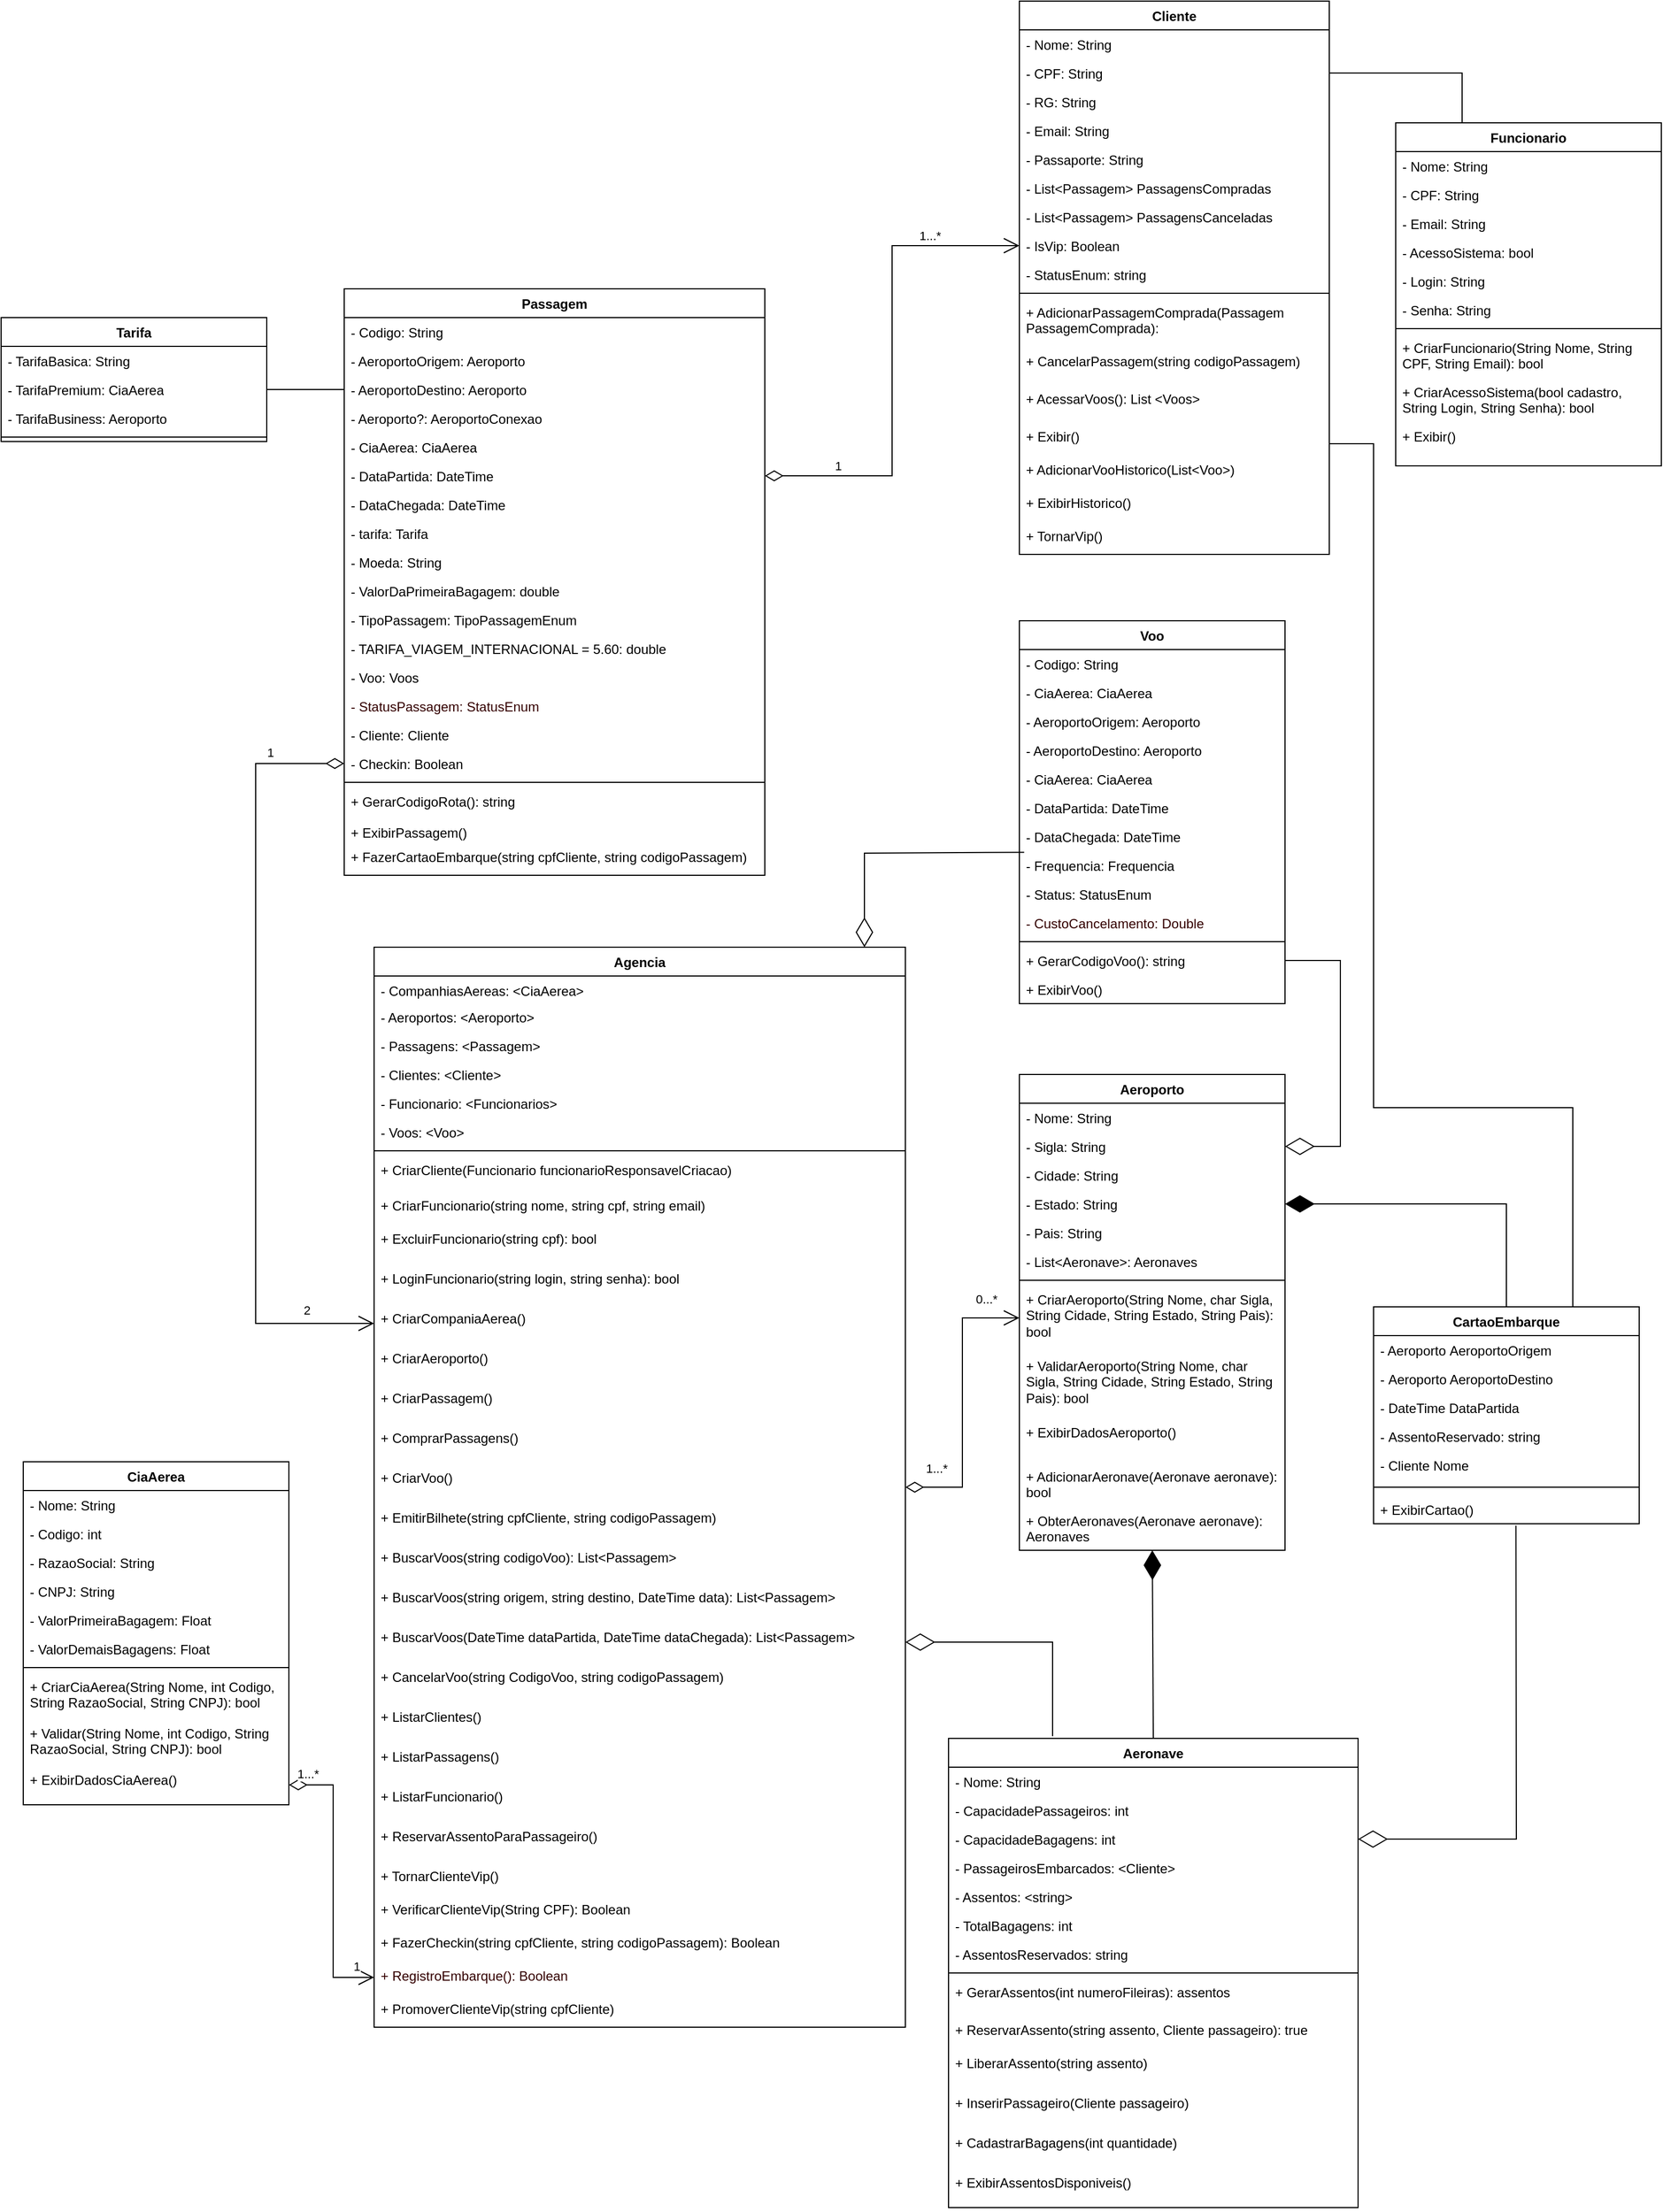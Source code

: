 <mxfile version="24.8.4">
  <diagram id="C5RBs43oDa-KdzZeNtuy" name="Page-1">
    <mxGraphModel dx="1687" dy="908" grid="1" gridSize="10" guides="1" tooltips="1" connect="1" arrows="1" fold="1" page="1" pageScale="1" pageWidth="827" pageHeight="1169" math="0" shadow="0">
      <root>
        <mxCell id="WIyWlLk6GJQsqaUBKTNV-0" />
        <mxCell id="WIyWlLk6GJQsqaUBKTNV-1" parent="WIyWlLk6GJQsqaUBKTNV-0" />
        <mxCell id="ZKEQn59ty49KRcbizOJW-0" value="Funcionario" style="swimlane;fontStyle=1;align=center;verticalAlign=top;childLayout=stackLayout;horizontal=1;startSize=26;horizontalStack=0;resizeParent=1;resizeParentMax=0;resizeLast=0;collapsible=1;marginBottom=0;whiteSpace=wrap;html=1;" parent="WIyWlLk6GJQsqaUBKTNV-1" vertex="1">
          <mxGeometry x="1720" y="560" width="240" height="310" as="geometry" />
        </mxCell>
        <mxCell id="ZKEQn59ty49KRcbizOJW-1" value="- Nome: String" style="text;strokeColor=none;fillColor=none;align=left;verticalAlign=top;spacingLeft=4;spacingRight=4;overflow=hidden;rotatable=0;points=[[0,0.5],[1,0.5]];portConstraint=eastwest;whiteSpace=wrap;html=1;" parent="ZKEQn59ty49KRcbizOJW-0" vertex="1">
          <mxGeometry y="26" width="240" height="26" as="geometry" />
        </mxCell>
        <mxCell id="ZKEQn59ty49KRcbizOJW-2" value="- CPF: String" style="text;strokeColor=none;fillColor=none;align=left;verticalAlign=top;spacingLeft=4;spacingRight=4;overflow=hidden;rotatable=0;points=[[0,0.5],[1,0.5]];portConstraint=eastwest;whiteSpace=wrap;html=1;" parent="ZKEQn59ty49KRcbizOJW-0" vertex="1">
          <mxGeometry y="52" width="240" height="26" as="geometry" />
        </mxCell>
        <mxCell id="ZKEQn59ty49KRcbizOJW-3" value="- Email: String" style="text;strokeColor=none;fillColor=none;align=left;verticalAlign=top;spacingLeft=4;spacingRight=4;overflow=hidden;rotatable=0;points=[[0,0.5],[1,0.5]];portConstraint=eastwest;whiteSpace=wrap;html=1;" parent="ZKEQn59ty49KRcbizOJW-0" vertex="1">
          <mxGeometry y="78" width="240" height="26" as="geometry" />
        </mxCell>
        <mxCell id="ZKEQn59ty49KRcbizOJW-4" value="- AcessoSistema: bool" style="text;strokeColor=none;fillColor=none;align=left;verticalAlign=top;spacingLeft=4;spacingRight=4;overflow=hidden;rotatable=0;points=[[0,0.5],[1,0.5]];portConstraint=eastwest;whiteSpace=wrap;html=1;" parent="ZKEQn59ty49KRcbizOJW-0" vertex="1">
          <mxGeometry y="104" width="240" height="26" as="geometry" />
        </mxCell>
        <mxCell id="ZKEQn59ty49KRcbizOJW-5" value="- Login: String" style="text;strokeColor=none;fillColor=none;align=left;verticalAlign=top;spacingLeft=4;spacingRight=4;overflow=hidden;rotatable=0;points=[[0,0.5],[1,0.5]];portConstraint=eastwest;whiteSpace=wrap;html=1;" parent="ZKEQn59ty49KRcbizOJW-0" vertex="1">
          <mxGeometry y="130" width="240" height="26" as="geometry" />
        </mxCell>
        <mxCell id="ZKEQn59ty49KRcbizOJW-6" value="- Senha: String" style="text;strokeColor=none;fillColor=none;align=left;verticalAlign=top;spacingLeft=4;spacingRight=4;overflow=hidden;rotatable=0;points=[[0,0.5],[1,0.5]];portConstraint=eastwest;whiteSpace=wrap;html=1;" parent="ZKEQn59ty49KRcbizOJW-0" vertex="1">
          <mxGeometry y="156" width="240" height="26" as="geometry" />
        </mxCell>
        <mxCell id="ZKEQn59ty49KRcbizOJW-7" value="" style="line;strokeWidth=1;fillColor=none;align=left;verticalAlign=middle;spacingTop=-1;spacingLeft=3;spacingRight=3;rotatable=0;labelPosition=right;points=[];portConstraint=eastwest;strokeColor=inherit;" parent="ZKEQn59ty49KRcbizOJW-0" vertex="1">
          <mxGeometry y="182" width="240" height="8" as="geometry" />
        </mxCell>
        <mxCell id="ZKEQn59ty49KRcbizOJW-8" value="+ CriarFuncionario(String Nome, String CPF, String Email): bool" style="text;strokeColor=none;fillColor=none;align=left;verticalAlign=top;spacingLeft=4;spacingRight=4;overflow=hidden;rotatable=0;points=[[0,0.5],[1,0.5]];portConstraint=eastwest;whiteSpace=wrap;html=1;" parent="ZKEQn59ty49KRcbizOJW-0" vertex="1">
          <mxGeometry y="190" width="240" height="40" as="geometry" />
        </mxCell>
        <mxCell id="ZKEQn59ty49KRcbizOJW-9" value="+ CriarAcessoSistema(bool cadastro, String Login, String Senha): bool&lt;div&gt;&lt;br&gt;&lt;/div&gt;" style="text;strokeColor=none;fillColor=none;align=left;verticalAlign=top;spacingLeft=4;spacingRight=4;overflow=hidden;rotatable=0;points=[[0,0.5],[1,0.5]];portConstraint=eastwest;whiteSpace=wrap;html=1;" parent="ZKEQn59ty49KRcbizOJW-0" vertex="1">
          <mxGeometry y="230" width="240" height="40" as="geometry" />
        </mxCell>
        <mxCell id="ZKEQn59ty49KRcbizOJW-10" value="+ Exibir()&lt;div&gt;&lt;br&gt;&lt;/div&gt;" style="text;strokeColor=none;fillColor=none;align=left;verticalAlign=top;spacingLeft=4;spacingRight=4;overflow=hidden;rotatable=0;points=[[0,0.5],[1,0.5]];portConstraint=eastwest;whiteSpace=wrap;html=1;fontStyle=0" parent="ZKEQn59ty49KRcbizOJW-0" vertex="1">
          <mxGeometry y="270" width="240" height="40" as="geometry" />
        </mxCell>
        <mxCell id="ZKEQn59ty49KRcbizOJW-11" value="CiaAerea" style="swimlane;fontStyle=1;align=center;verticalAlign=top;childLayout=stackLayout;horizontal=1;startSize=26;horizontalStack=0;resizeParent=1;resizeParentMax=0;resizeLast=0;collapsible=1;marginBottom=0;whiteSpace=wrap;html=1;" parent="WIyWlLk6GJQsqaUBKTNV-1" vertex="1">
          <mxGeometry x="480" y="1770" width="240" height="310" as="geometry" />
        </mxCell>
        <mxCell id="ZKEQn59ty49KRcbizOJW-12" value="- Nome: String" style="text;strokeColor=none;fillColor=none;align=left;verticalAlign=top;spacingLeft=4;spacingRight=4;overflow=hidden;rotatable=0;points=[[0,0.5],[1,0.5]];portConstraint=eastwest;whiteSpace=wrap;html=1;" parent="ZKEQn59ty49KRcbizOJW-11" vertex="1">
          <mxGeometry y="26" width="240" height="26" as="geometry" />
        </mxCell>
        <mxCell id="ZKEQn59ty49KRcbizOJW-13" value="- Codigo: int" style="text;strokeColor=none;fillColor=none;align=left;verticalAlign=top;spacingLeft=4;spacingRight=4;overflow=hidden;rotatable=0;points=[[0,0.5],[1,0.5]];portConstraint=eastwest;whiteSpace=wrap;html=1;" parent="ZKEQn59ty49KRcbizOJW-11" vertex="1">
          <mxGeometry y="52" width="240" height="26" as="geometry" />
        </mxCell>
        <mxCell id="ZKEQn59ty49KRcbizOJW-14" value="- RazaoSocial: String" style="text;strokeColor=none;fillColor=none;align=left;verticalAlign=top;spacingLeft=4;spacingRight=4;overflow=hidden;rotatable=0;points=[[0,0.5],[1,0.5]];portConstraint=eastwest;whiteSpace=wrap;html=1;" parent="ZKEQn59ty49KRcbizOJW-11" vertex="1">
          <mxGeometry y="78" width="240" height="26" as="geometry" />
        </mxCell>
        <mxCell id="ZKEQn59ty49KRcbizOJW-15" value="- CNPJ: String" style="text;strokeColor=none;fillColor=none;align=left;verticalAlign=top;spacingLeft=4;spacingRight=4;overflow=hidden;rotatable=0;points=[[0,0.5],[1,0.5]];portConstraint=eastwest;whiteSpace=wrap;html=1;" parent="ZKEQn59ty49KRcbizOJW-11" vertex="1">
          <mxGeometry y="104" width="240" height="26" as="geometry" />
        </mxCell>
        <mxCell id="ZKEQn59ty49KRcbizOJW-16" value="- ValorPrimeiraBagagem: Float" style="text;strokeColor=none;fillColor=none;align=left;verticalAlign=top;spacingLeft=4;spacingRight=4;overflow=hidden;rotatable=0;points=[[0,0.5],[1,0.5]];portConstraint=eastwest;whiteSpace=wrap;html=1;" parent="ZKEQn59ty49KRcbizOJW-11" vertex="1">
          <mxGeometry y="130" width="240" height="26" as="geometry" />
        </mxCell>
        <mxCell id="ZKEQn59ty49KRcbizOJW-17" value="- ValorDemaisBagagens: Float" style="text;strokeColor=none;fillColor=none;align=left;verticalAlign=top;spacingLeft=4;spacingRight=4;overflow=hidden;rotatable=0;points=[[0,0.5],[1,0.5]];portConstraint=eastwest;whiteSpace=wrap;html=1;" parent="ZKEQn59ty49KRcbizOJW-11" vertex="1">
          <mxGeometry y="156" width="240" height="26" as="geometry" />
        </mxCell>
        <mxCell id="ZKEQn59ty49KRcbizOJW-18" value="" style="line;strokeWidth=1;fillColor=none;align=left;verticalAlign=middle;spacingTop=-1;spacingLeft=3;spacingRight=3;rotatable=0;labelPosition=right;points=[];portConstraint=eastwest;strokeColor=inherit;" parent="ZKEQn59ty49KRcbizOJW-11" vertex="1">
          <mxGeometry y="182" width="240" height="8" as="geometry" />
        </mxCell>
        <mxCell id="ZKEQn59ty49KRcbizOJW-19" value="+ CriarCiaAerea(String Nome, int Codigo, String RazaoSocial, String CNPJ): bool" style="text;strokeColor=none;fillColor=none;align=left;verticalAlign=top;spacingLeft=4;spacingRight=4;overflow=hidden;rotatable=0;points=[[0,0.5],[1,0.5]];portConstraint=eastwest;whiteSpace=wrap;html=1;" parent="ZKEQn59ty49KRcbizOJW-11" vertex="1">
          <mxGeometry y="190" width="240" height="42" as="geometry" />
        </mxCell>
        <mxCell id="ZKEQn59ty49KRcbizOJW-20" value="+ Validar(String Nome, int Codigo, String RazaoSocial, String CNPJ): bool" style="text;strokeColor=none;fillColor=none;align=left;verticalAlign=top;spacingLeft=4;spacingRight=4;overflow=hidden;rotatable=0;points=[[0,0.5],[1,0.5]];portConstraint=eastwest;whiteSpace=wrap;html=1;" parent="ZKEQn59ty49KRcbizOJW-11" vertex="1">
          <mxGeometry y="232" width="240" height="42" as="geometry" />
        </mxCell>
        <mxCell id="ZKEQn59ty49KRcbizOJW-21" value="+ ExibirDadosCiaAerea()" style="text;strokeColor=none;fillColor=none;align=left;verticalAlign=top;spacingLeft=4;spacingRight=4;overflow=hidden;rotatable=0;points=[[0,0.5],[1,0.5]];portConstraint=eastwest;whiteSpace=wrap;html=1;" parent="ZKEQn59ty49KRcbizOJW-11" vertex="1">
          <mxGeometry y="274" width="240" height="36" as="geometry" />
        </mxCell>
        <mxCell id="ZKEQn59ty49KRcbizOJW-22" value="Aeroporto" style="swimlane;fontStyle=1;align=center;verticalAlign=top;childLayout=stackLayout;horizontal=1;startSize=26;horizontalStack=0;resizeParent=1;resizeParentMax=0;resizeLast=0;collapsible=1;marginBottom=0;whiteSpace=wrap;html=1;" parent="WIyWlLk6GJQsqaUBKTNV-1" vertex="1">
          <mxGeometry x="1380" y="1420" width="240" height="430" as="geometry" />
        </mxCell>
        <mxCell id="ZKEQn59ty49KRcbizOJW-23" value="- Nome: String" style="text;strokeColor=none;fillColor=none;align=left;verticalAlign=top;spacingLeft=4;spacingRight=4;overflow=hidden;rotatable=0;points=[[0,0.5],[1,0.5]];portConstraint=eastwest;whiteSpace=wrap;html=1;" parent="ZKEQn59ty49KRcbizOJW-22" vertex="1">
          <mxGeometry y="26" width="240" height="26" as="geometry" />
        </mxCell>
        <mxCell id="ZKEQn59ty49KRcbizOJW-24" value="- Sigla: String" style="text;strokeColor=none;fillColor=none;align=left;verticalAlign=top;spacingLeft=4;spacingRight=4;overflow=hidden;rotatable=0;points=[[0,0.5],[1,0.5]];portConstraint=eastwest;whiteSpace=wrap;html=1;" parent="ZKEQn59ty49KRcbizOJW-22" vertex="1">
          <mxGeometry y="52" width="240" height="26" as="geometry" />
        </mxCell>
        <mxCell id="ZKEQn59ty49KRcbizOJW-25" value="- Cidade: String" style="text;strokeColor=none;fillColor=none;align=left;verticalAlign=top;spacingLeft=4;spacingRight=4;overflow=hidden;rotatable=0;points=[[0,0.5],[1,0.5]];portConstraint=eastwest;whiteSpace=wrap;html=1;" parent="ZKEQn59ty49KRcbizOJW-22" vertex="1">
          <mxGeometry y="78" width="240" height="26" as="geometry" />
        </mxCell>
        <mxCell id="ZKEQn59ty49KRcbizOJW-26" value="- Estado: String" style="text;strokeColor=none;fillColor=none;align=left;verticalAlign=top;spacingLeft=4;spacingRight=4;overflow=hidden;rotatable=0;points=[[0,0.5],[1,0.5]];portConstraint=eastwest;whiteSpace=wrap;html=1;" parent="ZKEQn59ty49KRcbizOJW-22" vertex="1">
          <mxGeometry y="104" width="240" height="26" as="geometry" />
        </mxCell>
        <mxCell id="ZKEQn59ty49KRcbizOJW-27" value="- Pais: String" style="text;strokeColor=none;fillColor=none;align=left;verticalAlign=top;spacingLeft=4;spacingRight=4;overflow=hidden;rotatable=0;points=[[0,0.5],[1,0.5]];portConstraint=eastwest;whiteSpace=wrap;html=1;" parent="ZKEQn59ty49KRcbizOJW-22" vertex="1">
          <mxGeometry y="130" width="240" height="26" as="geometry" />
        </mxCell>
        <mxCell id="ZKEQn59ty49KRcbizOJW-28" value="- List&amp;lt;Aeronave&amp;gt;: Aeronaves" style="text;strokeColor=none;fillColor=none;align=left;verticalAlign=top;spacingLeft=4;spacingRight=4;overflow=hidden;rotatable=0;points=[[0,0.5],[1,0.5]];portConstraint=eastwest;whiteSpace=wrap;html=1;" parent="ZKEQn59ty49KRcbizOJW-22" vertex="1">
          <mxGeometry y="156" width="240" height="26" as="geometry" />
        </mxCell>
        <mxCell id="ZKEQn59ty49KRcbizOJW-29" value="" style="line;strokeWidth=1;fillColor=none;align=left;verticalAlign=middle;spacingTop=-1;spacingLeft=3;spacingRight=3;rotatable=0;labelPosition=right;points=[];portConstraint=eastwest;strokeColor=inherit;" parent="ZKEQn59ty49KRcbizOJW-22" vertex="1">
          <mxGeometry y="182" width="240" height="8" as="geometry" />
        </mxCell>
        <mxCell id="ZKEQn59ty49KRcbizOJW-30" value="+ CriarAeroporto(String Nome, char Sigla, String Cidade, String Estado, String Pais): bool" style="text;strokeColor=none;fillColor=none;align=left;verticalAlign=top;spacingLeft=4;spacingRight=4;overflow=hidden;rotatable=0;points=[[0,0.5],[1,0.5]];portConstraint=eastwest;whiteSpace=wrap;html=1;" parent="ZKEQn59ty49KRcbizOJW-22" vertex="1">
          <mxGeometry y="190" width="240" height="60" as="geometry" />
        </mxCell>
        <mxCell id="ZKEQn59ty49KRcbizOJW-31" value="+ ValidarAeroporto(String Nome, char Sigla, String Cidade, String Estado, String Pais): bool" style="text;strokeColor=none;fillColor=none;align=left;verticalAlign=top;spacingLeft=4;spacingRight=4;overflow=hidden;rotatable=0;points=[[0,0.5],[1,0.5]];portConstraint=eastwest;whiteSpace=wrap;html=1;" parent="ZKEQn59ty49KRcbizOJW-22" vertex="1">
          <mxGeometry y="250" width="240" height="60" as="geometry" />
        </mxCell>
        <mxCell id="ZKEQn59ty49KRcbizOJW-32" value="+ ExibirDadosAeroporto()" style="text;strokeColor=none;fillColor=none;align=left;verticalAlign=top;spacingLeft=4;spacingRight=4;overflow=hidden;rotatable=0;points=[[0,0.5],[1,0.5]];portConstraint=eastwest;whiteSpace=wrap;html=1;" parent="ZKEQn59ty49KRcbizOJW-22" vertex="1">
          <mxGeometry y="310" width="240" height="40" as="geometry" />
        </mxCell>
        <mxCell id="ZKEQn59ty49KRcbizOJW-33" value="+ AdicionarAeronave(Aeronave aeronave): bool" style="text;strokeColor=none;fillColor=none;align=left;verticalAlign=top;spacingLeft=4;spacingRight=4;overflow=hidden;rotatable=0;points=[[0,0.5],[1,0.5]];portConstraint=eastwest;whiteSpace=wrap;html=1;" parent="ZKEQn59ty49KRcbizOJW-22" vertex="1">
          <mxGeometry y="350" width="240" height="40" as="geometry" />
        </mxCell>
        <mxCell id="ZKEQn59ty49KRcbizOJW-34" value="+ ObterAeronaves(Aeronave aeronave): Aeronaves" style="text;strokeColor=none;fillColor=none;align=left;verticalAlign=top;spacingLeft=4;spacingRight=4;overflow=hidden;rotatable=0;points=[[0,0.5],[1,0.5]];portConstraint=eastwest;whiteSpace=wrap;html=1;" parent="ZKEQn59ty49KRcbizOJW-22" vertex="1">
          <mxGeometry y="390" width="240" height="40" as="geometry" />
        </mxCell>
        <mxCell id="ZKEQn59ty49KRcbizOJW-36" value="Passagem" style="swimlane;fontStyle=1;align=center;verticalAlign=top;childLayout=stackLayout;horizontal=1;startSize=26;horizontalStack=0;resizeParent=1;resizeParentMax=0;resizeLast=0;collapsible=1;marginBottom=0;whiteSpace=wrap;html=1;" parent="WIyWlLk6GJQsqaUBKTNV-1" vertex="1">
          <mxGeometry x="770" y="710" width="380" height="530" as="geometry" />
        </mxCell>
        <mxCell id="ZKEQn59ty49KRcbizOJW-37" value="- Codigo: String" style="text;strokeColor=none;fillColor=none;align=left;verticalAlign=top;spacingLeft=4;spacingRight=4;overflow=hidden;rotatable=0;points=[[0,0.5],[1,0.5]];portConstraint=eastwest;whiteSpace=wrap;html=1;" parent="ZKEQn59ty49KRcbizOJW-36" vertex="1">
          <mxGeometry y="26" width="380" height="26" as="geometry" />
        </mxCell>
        <mxCell id="ZKEQn59ty49KRcbizOJW-38" value="- AeroportoOrigem: Aeroporto" style="text;strokeColor=none;fillColor=none;align=left;verticalAlign=top;spacingLeft=4;spacingRight=4;overflow=hidden;rotatable=0;points=[[0,0.5],[1,0.5]];portConstraint=eastwest;whiteSpace=wrap;html=1;" parent="ZKEQn59ty49KRcbizOJW-36" vertex="1">
          <mxGeometry y="52" width="380" height="26" as="geometry" />
        </mxCell>
        <mxCell id="ZKEQn59ty49KRcbizOJW-39" value="- AeroportoDestino: Aeroporto" style="text;strokeColor=none;fillColor=none;align=left;verticalAlign=top;spacingLeft=4;spacingRight=4;overflow=hidden;rotatable=0;points=[[0,0.5],[1,0.5]];portConstraint=eastwest;whiteSpace=wrap;html=1;" parent="ZKEQn59ty49KRcbizOJW-36" vertex="1">
          <mxGeometry y="78" width="380" height="26" as="geometry" />
        </mxCell>
        <mxCell id="ZKEQn59ty49KRcbizOJW-40" value="- Aeroporto?: AeroportoConexao" style="text;strokeColor=none;fillColor=none;align=left;verticalAlign=top;spacingLeft=4;spacingRight=4;overflow=hidden;rotatable=0;points=[[0,0.5],[1,0.5]];portConstraint=eastwest;whiteSpace=wrap;html=1;" parent="ZKEQn59ty49KRcbizOJW-36" vertex="1">
          <mxGeometry y="104" width="380" height="26" as="geometry" />
        </mxCell>
        <mxCell id="ZKEQn59ty49KRcbizOJW-41" value="- CiaAerea: CiaAerea" style="text;strokeColor=none;fillColor=none;align=left;verticalAlign=top;spacingLeft=4;spacingRight=4;overflow=hidden;rotatable=0;points=[[0,0.5],[1,0.5]];portConstraint=eastwest;whiteSpace=wrap;html=1;" parent="ZKEQn59ty49KRcbizOJW-36" vertex="1">
          <mxGeometry y="130" width="380" height="26" as="geometry" />
        </mxCell>
        <mxCell id="ZKEQn59ty49KRcbizOJW-42" value="- DataPartida: DateTime" style="text;strokeColor=none;fillColor=none;align=left;verticalAlign=top;spacingLeft=4;spacingRight=4;overflow=hidden;rotatable=0;points=[[0,0.5],[1,0.5]];portConstraint=eastwest;whiteSpace=wrap;html=1;" parent="ZKEQn59ty49KRcbizOJW-36" vertex="1">
          <mxGeometry y="156" width="380" height="26" as="geometry" />
        </mxCell>
        <mxCell id="ZKEQn59ty49KRcbizOJW-43" value="- DataChegada: DateTime" style="text;strokeColor=none;fillColor=none;align=left;verticalAlign=top;spacingLeft=4;spacingRight=4;overflow=hidden;rotatable=0;points=[[0,0.5],[1,0.5]];portConstraint=eastwest;whiteSpace=wrap;html=1;" parent="ZKEQn59ty49KRcbizOJW-36" vertex="1">
          <mxGeometry y="182" width="380" height="26" as="geometry" />
        </mxCell>
        <mxCell id="ZKEQn59ty49KRcbizOJW-44" value="- tarifa: Tarifa" style="text;strokeColor=none;fillColor=none;align=left;verticalAlign=top;spacingLeft=4;spacingRight=4;overflow=hidden;rotatable=0;points=[[0,0.5],[1,0.5]];portConstraint=eastwest;whiteSpace=wrap;html=1;" parent="ZKEQn59ty49KRcbizOJW-36" vertex="1">
          <mxGeometry y="208" width="380" height="26" as="geometry" />
        </mxCell>
        <mxCell id="ZKEQn59ty49KRcbizOJW-45" value="- Moeda: String" style="text;strokeColor=none;fillColor=none;align=left;verticalAlign=top;spacingLeft=4;spacingRight=4;overflow=hidden;rotatable=0;points=[[0,0.5],[1,0.5]];portConstraint=eastwest;whiteSpace=wrap;html=1;" parent="ZKEQn59ty49KRcbizOJW-36" vertex="1">
          <mxGeometry y="234" width="380" height="26" as="geometry" />
        </mxCell>
        <mxCell id="ZKEQn59ty49KRcbizOJW-46" value="- ValorDaPrimeiraBagagem: double" style="text;strokeColor=none;fillColor=none;align=left;verticalAlign=top;spacingLeft=4;spacingRight=4;overflow=hidden;rotatable=0;points=[[0,0.5],[1,0.5]];portConstraint=eastwest;whiteSpace=wrap;html=1;" parent="ZKEQn59ty49KRcbizOJW-36" vertex="1">
          <mxGeometry y="260" width="380" height="26" as="geometry" />
        </mxCell>
        <mxCell id="ZKEQn59ty49KRcbizOJW-47" value="- TipoPassagem: TipoPassagemEnum" style="text;strokeColor=none;fillColor=none;align=left;verticalAlign=top;spacingLeft=4;spacingRight=4;overflow=hidden;rotatable=0;points=[[0,0.5],[1,0.5]];portConstraint=eastwest;whiteSpace=wrap;html=1;" parent="ZKEQn59ty49KRcbizOJW-36" vertex="1">
          <mxGeometry y="286" width="380" height="26" as="geometry" />
        </mxCell>
        <mxCell id="ZKEQn59ty49KRcbizOJW-48" value="- TARIFA_VIAGEM_INTERNACIONAL = 5.60: double" style="text;strokeColor=none;fillColor=none;align=left;verticalAlign=top;spacingLeft=4;spacingRight=4;overflow=hidden;rotatable=0;points=[[0,0.5],[1,0.5]];portConstraint=eastwest;whiteSpace=wrap;html=1;" parent="ZKEQn59ty49KRcbizOJW-36" vertex="1">
          <mxGeometry y="312" width="380" height="26" as="geometry" />
        </mxCell>
        <mxCell id="ZKEQn59ty49KRcbizOJW-49" value="- Voo: Voos" style="text;strokeColor=none;fillColor=none;align=left;verticalAlign=top;spacingLeft=4;spacingRight=4;overflow=hidden;rotatable=0;points=[[0,0.5],[1,0.5]];portConstraint=eastwest;whiteSpace=wrap;html=1;" parent="ZKEQn59ty49KRcbizOJW-36" vertex="1">
          <mxGeometry y="338" width="380" height="26" as="geometry" />
        </mxCell>
        <mxCell id="ZKEQn59ty49KRcbizOJW-50" value="&lt;font color=&quot;#330000&quot;&gt;- StatusPassagem: StatusEnum&lt;/font&gt;" style="text;strokeColor=none;fillColor=none;align=left;verticalAlign=top;spacingLeft=4;spacingRight=4;overflow=hidden;rotatable=0;points=[[0,0.5],[1,0.5]];portConstraint=eastwest;whiteSpace=wrap;html=1;" parent="ZKEQn59ty49KRcbizOJW-36" vertex="1">
          <mxGeometry y="364" width="380" height="26" as="geometry" />
        </mxCell>
        <mxCell id="ZKEQn59ty49KRcbizOJW-145" value="- Cliente: Cliente" style="text;strokeColor=none;fillColor=none;align=left;verticalAlign=top;spacingLeft=4;spacingRight=4;overflow=hidden;rotatable=0;points=[[0,0.5],[1,0.5]];portConstraint=eastwest;whiteSpace=wrap;html=1;" parent="ZKEQn59ty49KRcbizOJW-36" vertex="1">
          <mxGeometry y="390" width="380" height="26" as="geometry" />
        </mxCell>
        <mxCell id="ZKEQn59ty49KRcbizOJW-153" value="- Checkin: Boolean" style="text;strokeColor=none;fillColor=none;align=left;verticalAlign=top;spacingLeft=4;spacingRight=4;overflow=hidden;rotatable=0;points=[[0,0.5],[1,0.5]];portConstraint=eastwest;whiteSpace=wrap;html=1;" parent="ZKEQn59ty49KRcbizOJW-36" vertex="1">
          <mxGeometry y="416" width="380" height="26" as="geometry" />
        </mxCell>
        <mxCell id="ZKEQn59ty49KRcbizOJW-51" value="" style="line;strokeWidth=1;fillColor=none;align=left;verticalAlign=middle;spacingTop=-1;spacingLeft=3;spacingRight=3;rotatable=0;labelPosition=right;points=[];portConstraint=eastwest;strokeColor=inherit;" parent="ZKEQn59ty49KRcbizOJW-36" vertex="1">
          <mxGeometry y="442" width="380" height="8" as="geometry" />
        </mxCell>
        <mxCell id="ZKEQn59ty49KRcbizOJW-52" value="+ GerarCodigoRota(): string" style="text;strokeColor=none;fillColor=none;align=left;verticalAlign=top;spacingLeft=4;spacingRight=4;overflow=hidden;rotatable=0;points=[[0,0.5],[1,0.5]];portConstraint=eastwest;whiteSpace=wrap;html=1;" parent="ZKEQn59ty49KRcbizOJW-36" vertex="1">
          <mxGeometry y="450" width="380" height="28" as="geometry" />
        </mxCell>
        <mxCell id="ZKEQn59ty49KRcbizOJW-53" value="+ ExibirPassagem()" style="text;strokeColor=none;fillColor=none;align=left;verticalAlign=top;spacingLeft=4;spacingRight=4;overflow=hidden;rotatable=0;points=[[0,0.5],[1,0.5]];portConstraint=eastwest;whiteSpace=wrap;html=1;" parent="ZKEQn59ty49KRcbizOJW-36" vertex="1">
          <mxGeometry y="478" width="380" height="22" as="geometry" />
        </mxCell>
        <mxCell id="ZKEQn59ty49KRcbizOJW-143" value="+ FazerCartaoEmbarque(string cpfCliente, string codigoPassagem)" style="text;strokeColor=none;fillColor=none;align=left;verticalAlign=top;spacingLeft=4;spacingRight=4;overflow=hidden;rotatable=0;points=[[0,0.5],[1,0.5]];portConstraint=eastwest;whiteSpace=wrap;html=1;" parent="ZKEQn59ty49KRcbizOJW-36" vertex="1">
          <mxGeometry y="500" width="380" height="30" as="geometry" />
        </mxCell>
        <mxCell id="ZKEQn59ty49KRcbizOJW-54" value="Cliente" style="swimlane;fontStyle=1;align=center;verticalAlign=top;childLayout=stackLayout;horizontal=1;startSize=26;horizontalStack=0;resizeParent=1;resizeParentMax=0;resizeLast=0;collapsible=1;marginBottom=0;whiteSpace=wrap;html=1;" parent="WIyWlLk6GJQsqaUBKTNV-1" vertex="1">
          <mxGeometry x="1380" y="450" width="280" height="500" as="geometry" />
        </mxCell>
        <mxCell id="ZKEQn59ty49KRcbizOJW-55" value="- Nome: String" style="text;strokeColor=none;fillColor=none;align=left;verticalAlign=top;spacingLeft=4;spacingRight=4;overflow=hidden;rotatable=0;points=[[0,0.5],[1,0.5]];portConstraint=eastwest;whiteSpace=wrap;html=1;" parent="ZKEQn59ty49KRcbizOJW-54" vertex="1">
          <mxGeometry y="26" width="280" height="26" as="geometry" />
        </mxCell>
        <mxCell id="ZKEQn59ty49KRcbizOJW-56" value="- CPF: String" style="text;strokeColor=none;fillColor=none;align=left;verticalAlign=top;spacingLeft=4;spacingRight=4;overflow=hidden;rotatable=0;points=[[0,0.5],[1,0.5]];portConstraint=eastwest;whiteSpace=wrap;html=1;" parent="ZKEQn59ty49KRcbizOJW-54" vertex="1">
          <mxGeometry y="52" width="280" height="26" as="geometry" />
        </mxCell>
        <mxCell id="ZKEQn59ty49KRcbizOJW-57" value="- RG: String" style="text;strokeColor=none;fillColor=none;align=left;verticalAlign=top;spacingLeft=4;spacingRight=4;overflow=hidden;rotatable=0;points=[[0,0.5],[1,0.5]];portConstraint=eastwest;whiteSpace=wrap;html=1;" parent="ZKEQn59ty49KRcbizOJW-54" vertex="1">
          <mxGeometry y="78" width="280" height="26" as="geometry" />
        </mxCell>
        <mxCell id="ZKEQn59ty49KRcbizOJW-58" value="- Email: String" style="text;strokeColor=none;fillColor=none;align=left;verticalAlign=top;spacingLeft=4;spacingRight=4;overflow=hidden;rotatable=0;points=[[0,0.5],[1,0.5]];portConstraint=eastwest;whiteSpace=wrap;html=1;" parent="ZKEQn59ty49KRcbizOJW-54" vertex="1">
          <mxGeometry y="104" width="280" height="26" as="geometry" />
        </mxCell>
        <mxCell id="ZKEQn59ty49KRcbizOJW-59" value="- Passaporte: String" style="text;strokeColor=none;fillColor=none;align=left;verticalAlign=top;spacingLeft=4;spacingRight=4;overflow=hidden;rotatable=0;points=[[0,0.5],[1,0.5]];portConstraint=eastwest;whiteSpace=wrap;html=1;" parent="ZKEQn59ty49KRcbizOJW-54" vertex="1">
          <mxGeometry y="130" width="280" height="26" as="geometry" />
        </mxCell>
        <mxCell id="ZKEQn59ty49KRcbizOJW-60" value="- List&amp;lt;Passagem&amp;gt; PassagensCompradas" style="text;strokeColor=none;fillColor=none;align=left;verticalAlign=top;spacingLeft=4;spacingRight=4;overflow=hidden;rotatable=0;points=[[0,0.5],[1,0.5]];portConstraint=eastwest;whiteSpace=wrap;html=1;" parent="ZKEQn59ty49KRcbizOJW-54" vertex="1">
          <mxGeometry y="156" width="280" height="26" as="geometry" />
        </mxCell>
        <mxCell id="ZKEQn59ty49KRcbizOJW-61" value="- List&amp;lt;Passagem&amp;gt; PassagensCanceladas" style="text;strokeColor=none;fillColor=none;align=left;verticalAlign=top;spacingLeft=4;spacingRight=4;overflow=hidden;rotatable=0;points=[[0,0.5],[1,0.5]];portConstraint=eastwest;whiteSpace=wrap;html=1;" parent="ZKEQn59ty49KRcbizOJW-54" vertex="1">
          <mxGeometry y="182" width="280" height="26" as="geometry" />
        </mxCell>
        <mxCell id="ZKEQn59ty49KRcbizOJW-146" value="- IsVip: Boolean" style="text;strokeColor=none;fillColor=none;align=left;verticalAlign=top;spacingLeft=4;spacingRight=4;overflow=hidden;rotatable=0;points=[[0,0.5],[1,0.5]];portConstraint=eastwest;whiteSpace=wrap;html=1;" parent="ZKEQn59ty49KRcbizOJW-54" vertex="1">
          <mxGeometry y="208" width="280" height="26" as="geometry" />
        </mxCell>
        <mxCell id="SlE0u_dfH5NkYdmdpd7u-10" value="- StatusEnum: string" style="text;strokeColor=none;fillColor=none;align=left;verticalAlign=top;spacingLeft=4;spacingRight=4;overflow=hidden;rotatable=0;points=[[0,0.5],[1,0.5]];portConstraint=eastwest;whiteSpace=wrap;html=1;" vertex="1" parent="ZKEQn59ty49KRcbizOJW-54">
          <mxGeometry y="234" width="280" height="26" as="geometry" />
        </mxCell>
        <mxCell id="ZKEQn59ty49KRcbizOJW-62" value="" style="line;strokeWidth=1;fillColor=none;align=left;verticalAlign=middle;spacingTop=-1;spacingLeft=3;spacingRight=3;rotatable=0;labelPosition=right;points=[];portConstraint=eastwest;strokeColor=inherit;" parent="ZKEQn59ty49KRcbizOJW-54" vertex="1">
          <mxGeometry y="260" width="280" height="8" as="geometry" />
        </mxCell>
        <mxCell id="ZKEQn59ty49KRcbizOJW-63" value="+ AdicionarPassagemComprada(Passagem PassagemComprada):&amp;nbsp;" style="text;strokeColor=none;fillColor=none;align=left;verticalAlign=top;spacingLeft=4;spacingRight=4;overflow=hidden;rotatable=0;points=[[0,0.5],[1,0.5]];portConstraint=eastwest;whiteSpace=wrap;html=1;" parent="ZKEQn59ty49KRcbizOJW-54" vertex="1">
          <mxGeometry y="268" width="280" height="44" as="geometry" />
        </mxCell>
        <mxCell id="ZKEQn59ty49KRcbizOJW-64" value="+ CancelarPassagem(string codigoPassagem)" style="text;strokeColor=none;fillColor=none;align=left;verticalAlign=top;spacingLeft=4;spacingRight=4;overflow=hidden;rotatable=0;points=[[0,0.5],[1,0.5]];portConstraint=eastwest;whiteSpace=wrap;html=1;" parent="ZKEQn59ty49KRcbizOJW-54" vertex="1">
          <mxGeometry y="312" width="280" height="34" as="geometry" />
        </mxCell>
        <mxCell id="ZKEQn59ty49KRcbizOJW-150" value="+ AcessarVoos(): List &amp;lt;Voos&amp;gt;" style="text;strokeColor=none;fillColor=none;align=left;verticalAlign=top;spacingLeft=4;spacingRight=4;overflow=hidden;rotatable=0;points=[[0,0.5],[1,0.5]];portConstraint=eastwest;whiteSpace=wrap;html=1;" parent="ZKEQn59ty49KRcbizOJW-54" vertex="1">
          <mxGeometry y="346" width="280" height="34" as="geometry" />
        </mxCell>
        <mxCell id="ZKEQn59ty49KRcbizOJW-65" value="+ Exibir()" style="text;strokeColor=none;fillColor=none;align=left;verticalAlign=top;spacingLeft=4;spacingRight=4;overflow=hidden;rotatable=0;points=[[0,0.5],[1,0.5]];portConstraint=eastwest;whiteSpace=wrap;html=1;" parent="ZKEQn59ty49KRcbizOJW-54" vertex="1">
          <mxGeometry y="380" width="280" height="30" as="geometry" />
        </mxCell>
        <mxCell id="SlE0u_dfH5NkYdmdpd7u-11" value="+ AdicionarVooHistorico(List&amp;lt;Voo&amp;gt;)" style="text;strokeColor=none;fillColor=none;align=left;verticalAlign=top;spacingLeft=4;spacingRight=4;overflow=hidden;rotatable=0;points=[[0,0.5],[1,0.5]];portConstraint=eastwest;whiteSpace=wrap;html=1;" vertex="1" parent="ZKEQn59ty49KRcbizOJW-54">
          <mxGeometry y="410" width="280" height="30" as="geometry" />
        </mxCell>
        <mxCell id="SlE0u_dfH5NkYdmdpd7u-12" value="+ ExibirHistorico()" style="text;strokeColor=none;fillColor=none;align=left;verticalAlign=top;spacingLeft=4;spacingRight=4;overflow=hidden;rotatable=0;points=[[0,0.5],[1,0.5]];portConstraint=eastwest;whiteSpace=wrap;html=1;" vertex="1" parent="ZKEQn59ty49KRcbizOJW-54">
          <mxGeometry y="440" width="280" height="30" as="geometry" />
        </mxCell>
        <mxCell id="SlE0u_dfH5NkYdmdpd7u-13" value="+ TornarVip()" style="text;strokeColor=none;fillColor=none;align=left;verticalAlign=top;spacingLeft=4;spacingRight=4;overflow=hidden;rotatable=0;points=[[0,0.5],[1,0.5]];portConstraint=eastwest;whiteSpace=wrap;html=1;" vertex="1" parent="ZKEQn59ty49KRcbizOJW-54">
          <mxGeometry y="470" width="280" height="30" as="geometry" />
        </mxCell>
        <mxCell id="ZKEQn59ty49KRcbizOJW-66" value="Voo" style="swimlane;fontStyle=1;align=center;verticalAlign=top;childLayout=stackLayout;horizontal=1;startSize=26;horizontalStack=0;resizeParent=1;resizeParentMax=0;resizeLast=0;collapsible=1;marginBottom=0;whiteSpace=wrap;html=1;" parent="WIyWlLk6GJQsqaUBKTNV-1" vertex="1">
          <mxGeometry x="1380" y="1010" width="240" height="346" as="geometry" />
        </mxCell>
        <mxCell id="ZKEQn59ty49KRcbizOJW-67" value="- Codigo: String" style="text;strokeColor=none;fillColor=none;align=left;verticalAlign=top;spacingLeft=4;spacingRight=4;overflow=hidden;rotatable=0;points=[[0,0.5],[1,0.5]];portConstraint=eastwest;whiteSpace=wrap;html=1;" parent="ZKEQn59ty49KRcbizOJW-66" vertex="1">
          <mxGeometry y="26" width="240" height="26" as="geometry" />
        </mxCell>
        <mxCell id="ZKEQn59ty49KRcbizOJW-68" value="- CiaAerea: CiaAerea" style="text;strokeColor=none;fillColor=none;align=left;verticalAlign=top;spacingLeft=4;spacingRight=4;overflow=hidden;rotatable=0;points=[[0,0.5],[1,0.5]];portConstraint=eastwest;whiteSpace=wrap;html=1;" parent="ZKEQn59ty49KRcbizOJW-66" vertex="1">
          <mxGeometry y="52" width="240" height="26" as="geometry" />
        </mxCell>
        <mxCell id="ZKEQn59ty49KRcbizOJW-69" value="- AeroportoOrigem: Aeroporto" style="text;strokeColor=none;fillColor=none;align=left;verticalAlign=top;spacingLeft=4;spacingRight=4;overflow=hidden;rotatable=0;points=[[0,0.5],[1,0.5]];portConstraint=eastwest;whiteSpace=wrap;html=1;" parent="ZKEQn59ty49KRcbizOJW-66" vertex="1">
          <mxGeometry y="78" width="240" height="26" as="geometry" />
        </mxCell>
        <mxCell id="ZKEQn59ty49KRcbizOJW-70" value="- AeroportoDestino: Aeroporto" style="text;strokeColor=none;fillColor=none;align=left;verticalAlign=top;spacingLeft=4;spacingRight=4;overflow=hidden;rotatable=0;points=[[0,0.5],[1,0.5]];portConstraint=eastwest;whiteSpace=wrap;html=1;" parent="ZKEQn59ty49KRcbizOJW-66" vertex="1">
          <mxGeometry y="104" width="240" height="26" as="geometry" />
        </mxCell>
        <mxCell id="ZKEQn59ty49KRcbizOJW-71" value="- CiaAerea: CiaAerea" style="text;strokeColor=none;fillColor=none;align=left;verticalAlign=top;spacingLeft=4;spacingRight=4;overflow=hidden;rotatable=0;points=[[0,0.5],[1,0.5]];portConstraint=eastwest;whiteSpace=wrap;html=1;" parent="ZKEQn59ty49KRcbizOJW-66" vertex="1">
          <mxGeometry y="130" width="240" height="26" as="geometry" />
        </mxCell>
        <mxCell id="ZKEQn59ty49KRcbizOJW-72" value="- DataPartida: DateTime" style="text;strokeColor=none;fillColor=none;align=left;verticalAlign=top;spacingLeft=4;spacingRight=4;overflow=hidden;rotatable=0;points=[[0,0.5],[1,0.5]];portConstraint=eastwest;whiteSpace=wrap;html=1;" parent="ZKEQn59ty49KRcbizOJW-66" vertex="1">
          <mxGeometry y="156" width="240" height="26" as="geometry" />
        </mxCell>
        <mxCell id="ZKEQn59ty49KRcbizOJW-73" value="- DataChegada: DateTime" style="text;strokeColor=none;fillColor=none;align=left;verticalAlign=top;spacingLeft=4;spacingRight=4;overflow=hidden;rotatable=0;points=[[0,0.5],[1,0.5]];portConstraint=eastwest;whiteSpace=wrap;html=1;" parent="ZKEQn59ty49KRcbizOJW-66" vertex="1">
          <mxGeometry y="182" width="240" height="26" as="geometry" />
        </mxCell>
        <mxCell id="ZKEQn59ty49KRcbizOJW-74" value="- Frequencia: Frequencia" style="text;strokeColor=none;fillColor=none;align=left;verticalAlign=top;spacingLeft=4;spacingRight=4;overflow=hidden;rotatable=0;points=[[0,0.5],[1,0.5]];portConstraint=eastwest;whiteSpace=wrap;html=1;" parent="ZKEQn59ty49KRcbizOJW-66" vertex="1">
          <mxGeometry y="208" width="240" height="26" as="geometry" />
        </mxCell>
        <mxCell id="ZKEQn59ty49KRcbizOJW-75" value="- Status: StatusEnum" style="text;strokeColor=none;fillColor=none;align=left;verticalAlign=top;spacingLeft=4;spacingRight=4;overflow=hidden;rotatable=0;points=[[0,0.5],[1,0.5]];portConstraint=eastwest;whiteSpace=wrap;html=1;" parent="ZKEQn59ty49KRcbizOJW-66" vertex="1">
          <mxGeometry y="234" width="240" height="26" as="geometry" />
        </mxCell>
        <mxCell id="ZKEQn59ty49KRcbizOJW-149" value="&lt;font color=&quot;#330000&quot;&gt;- CustoCancelamento: Double&lt;/font&gt;" style="text;strokeColor=none;fillColor=none;align=left;verticalAlign=top;spacingLeft=4;spacingRight=4;overflow=hidden;rotatable=0;points=[[0,0.5],[1,0.5]];portConstraint=eastwest;whiteSpace=wrap;html=1;" parent="ZKEQn59ty49KRcbizOJW-66" vertex="1">
          <mxGeometry y="260" width="240" height="26" as="geometry" />
        </mxCell>
        <mxCell id="ZKEQn59ty49KRcbizOJW-76" value="" style="line;strokeWidth=1;fillColor=none;align=left;verticalAlign=middle;spacingTop=-1;spacingLeft=3;spacingRight=3;rotatable=0;labelPosition=right;points=[];portConstraint=eastwest;strokeColor=inherit;" parent="ZKEQn59ty49KRcbizOJW-66" vertex="1">
          <mxGeometry y="286" width="240" height="8" as="geometry" />
        </mxCell>
        <mxCell id="ZKEQn59ty49KRcbizOJW-77" value="+ GerarCodigoVoo(): string" style="text;strokeColor=none;fillColor=none;align=left;verticalAlign=top;spacingLeft=4;spacingRight=4;overflow=hidden;rotatable=0;points=[[0,0.5],[1,0.5]];portConstraint=eastwest;whiteSpace=wrap;html=1;" parent="ZKEQn59ty49KRcbizOJW-66" vertex="1">
          <mxGeometry y="294" width="240" height="26" as="geometry" />
        </mxCell>
        <mxCell id="ZKEQn59ty49KRcbizOJW-78" value="+ ExibirVoo()" style="text;strokeColor=none;fillColor=none;align=left;verticalAlign=top;spacingLeft=4;spacingRight=4;overflow=hidden;rotatable=0;points=[[0,0.5],[1,0.5]];portConstraint=eastwest;whiteSpace=wrap;html=1;" parent="ZKEQn59ty49KRcbizOJW-66" vertex="1">
          <mxGeometry y="320" width="240" height="26" as="geometry" />
        </mxCell>
        <mxCell id="ZKEQn59ty49KRcbizOJW-79" value="" style="endArrow=open;html=1;endSize=12;startArrow=diamondThin;startSize=14;startFill=0;edgeStyle=orthogonalEdgeStyle;align=left;verticalAlign=bottom;rounded=0;exitX=1;exitY=0.5;exitDx=0;exitDy=0;entryX=0;entryY=0.5;entryDx=0;entryDy=0;" parent="WIyWlLk6GJQsqaUBKTNV-1" source="ZKEQn59ty49KRcbizOJW-21" target="ZKEQn59ty49KRcbizOJW-164" edge="1">
          <mxGeometry x="-1" y="3" relative="1" as="geometry">
            <mxPoint x="744.6" y="2290" as="sourcePoint" />
            <mxPoint x="630" y="2230" as="targetPoint" />
            <Array as="points">
              <mxPoint x="760" y="2062" />
              <mxPoint x="760" y="2236" />
            </Array>
          </mxGeometry>
        </mxCell>
        <mxCell id="ZKEQn59ty49KRcbizOJW-80" value="1...*" style="edgeLabel;html=1;align=center;verticalAlign=middle;resizable=0;points=[];" parent="ZKEQn59ty49KRcbizOJW-79" vertex="1" connectable="0">
          <mxGeometry x="-0.789" y="-2" relative="1" as="geometry">
            <mxPoint x="-10" y="-12" as="offset" />
          </mxGeometry>
        </mxCell>
        <mxCell id="ZKEQn59ty49KRcbizOJW-81" value="1" style="edgeLabel;html=1;align=center;verticalAlign=middle;resizable=0;points=[];" parent="ZKEQn59ty49KRcbizOJW-79" vertex="1" connectable="0">
          <mxGeometry x="0.803" relative="1" as="geometry">
            <mxPoint x="8" y="-10" as="offset" />
          </mxGeometry>
        </mxCell>
        <mxCell id="ZKEQn59ty49KRcbizOJW-82" value="" style="endArrow=open;html=1;endSize=12;startArrow=diamondThin;startSize=14;startFill=0;edgeStyle=orthogonalEdgeStyle;align=left;verticalAlign=bottom;rounded=0;entryX=0;entryY=0.5;entryDx=0;entryDy=0;" parent="WIyWlLk6GJQsqaUBKTNV-1" source="ZKEQn59ty49KRcbizOJW-107" target="ZKEQn59ty49KRcbizOJW-30" edge="1">
          <mxGeometry x="-1" y="3" relative="1" as="geometry">
            <mxPoint x="1440" y="1498" as="sourcePoint" />
            <mxPoint x="1430" y="1360" as="targetPoint" />
          </mxGeometry>
        </mxCell>
        <mxCell id="ZKEQn59ty49KRcbizOJW-83" value="0...*" style="edgeLabel;html=1;align=center;verticalAlign=middle;resizable=0;points=[];" parent="ZKEQn59ty49KRcbizOJW-82" vertex="1" connectable="0">
          <mxGeometry x="0.888" y="-1" relative="1" as="geometry">
            <mxPoint x="-16" y="-18" as="offset" />
          </mxGeometry>
        </mxCell>
        <mxCell id="ZKEQn59ty49KRcbizOJW-84" value="1...*" style="edgeLabel;html=1;align=center;verticalAlign=middle;resizable=0;points=[];" parent="ZKEQn59ty49KRcbizOJW-82" vertex="1" connectable="0">
          <mxGeometry x="-0.784" y="1" relative="1" as="geometry">
            <mxPoint y="-16" as="offset" />
          </mxGeometry>
        </mxCell>
        <mxCell id="ZKEQn59ty49KRcbizOJW-85" value="" style="endArrow=open;html=1;endSize=12;startArrow=diamondThin;startSize=14;startFill=0;edgeStyle=orthogonalEdgeStyle;align=left;verticalAlign=bottom;rounded=0;exitX=1;exitY=0.5;exitDx=0;exitDy=0;entryX=0;entryY=0.5;entryDx=0;entryDy=0;" parent="WIyWlLk6GJQsqaUBKTNV-1" source="ZKEQn59ty49KRcbizOJW-42" target="ZKEQn59ty49KRcbizOJW-146" edge="1">
          <mxGeometry x="-1" y="3" relative="1" as="geometry">
            <mxPoint x="1241" y="847.45" as="sourcePoint" />
            <mxPoint x="1361" y="657.561" as="targetPoint" />
          </mxGeometry>
        </mxCell>
        <mxCell id="ZKEQn59ty49KRcbizOJW-86" value="1" style="edgeLabel;html=1;align=center;verticalAlign=middle;resizable=0;points=[];" parent="ZKEQn59ty49KRcbizOJW-85" vertex="1" connectable="0">
          <mxGeometry x="-0.702" y="-1" relative="1" as="geometry">
            <mxPoint y="-10" as="offset" />
          </mxGeometry>
        </mxCell>
        <mxCell id="ZKEQn59ty49KRcbizOJW-87" value="1...*" style="edgeLabel;html=1;align=center;verticalAlign=middle;resizable=0;points=[];" parent="ZKEQn59ty49KRcbizOJW-85" vertex="1" connectable="0">
          <mxGeometry x="0.629" y="-3" relative="1" as="geometry">
            <mxPoint y="-12" as="offset" />
          </mxGeometry>
        </mxCell>
        <mxCell id="ZKEQn59ty49KRcbizOJW-88" value="" style="endArrow=none;html=1;edgeStyle=orthogonalEdgeStyle;rounded=0;exitX=1;exitY=0.5;exitDx=0;exitDy=0;entryX=0.25;entryY=0;entryDx=0;entryDy=0;" parent="WIyWlLk6GJQsqaUBKTNV-1" source="ZKEQn59ty49KRcbizOJW-56" target="ZKEQn59ty49KRcbizOJW-0" edge="1">
          <mxGeometry relative="1" as="geometry">
            <mxPoint x="1800" y="470.0" as="sourcePoint" />
            <mxPoint x="1980" y="508" as="targetPoint" />
            <Array as="points">
              <mxPoint x="1780" y="515" />
            </Array>
          </mxGeometry>
        </mxCell>
        <mxCell id="ZKEQn59ty49KRcbizOJW-89" value="" style="endArrow=open;html=1;endSize=12;startArrow=diamondThin;startSize=14;startFill=0;edgeStyle=orthogonalEdgeStyle;align=left;verticalAlign=bottom;rounded=0;exitX=0;exitY=0.5;exitDx=0;exitDy=0;entryX=0;entryY=0.5;entryDx=0;entryDy=0;" parent="WIyWlLk6GJQsqaUBKTNV-1" source="ZKEQn59ty49KRcbizOJW-153" target="ZKEQn59ty49KRcbizOJW-119" edge="1">
          <mxGeometry x="-1" y="3" relative="1" as="geometry">
            <mxPoint x="760" y="1140" as="sourcePoint" />
            <mxPoint x="760" y="1890" as="targetPoint" />
            <Array as="points">
              <mxPoint x="690" y="1139" />
              <mxPoint x="690" y="1645" />
            </Array>
          </mxGeometry>
        </mxCell>
        <mxCell id="ZKEQn59ty49KRcbizOJW-90" value="1" style="edgeLabel;html=1;align=center;verticalAlign=middle;resizable=0;points=[];" parent="ZKEQn59ty49KRcbizOJW-89" vertex="1" connectable="0">
          <mxGeometry x="-0.806" relative="1" as="geometry">
            <mxPoint y="-10" as="offset" />
          </mxGeometry>
        </mxCell>
        <mxCell id="ZKEQn59ty49KRcbizOJW-91" value="2" style="edgeLabel;html=1;align=center;verticalAlign=middle;resizable=0;points=[];" parent="ZKEQn59ty49KRcbizOJW-89" vertex="1" connectable="0">
          <mxGeometry x="0.822" y="2" relative="1" as="geometry">
            <mxPoint y="-10" as="offset" />
          </mxGeometry>
        </mxCell>
        <mxCell id="ZKEQn59ty49KRcbizOJW-92" value="Aeronave" style="swimlane;fontStyle=1;align=center;verticalAlign=top;childLayout=stackLayout;horizontal=1;startSize=26;horizontalStack=0;resizeParent=1;resizeParentMax=0;resizeLast=0;collapsible=1;marginBottom=0;whiteSpace=wrap;html=1;" parent="WIyWlLk6GJQsqaUBKTNV-1" vertex="1">
          <mxGeometry x="1316" y="2020" width="370" height="424" as="geometry" />
        </mxCell>
        <mxCell id="ZKEQn59ty49KRcbizOJW-93" value="- Nome: String" style="text;strokeColor=none;fillColor=none;align=left;verticalAlign=top;spacingLeft=4;spacingRight=4;overflow=hidden;rotatable=0;points=[[0,0.5],[1,0.5]];portConstraint=eastwest;whiteSpace=wrap;html=1;" parent="ZKEQn59ty49KRcbizOJW-92" vertex="1">
          <mxGeometry y="26" width="370" height="26" as="geometry" />
        </mxCell>
        <mxCell id="ZKEQn59ty49KRcbizOJW-94" value="- CapacidadePassageiros: int" style="text;strokeColor=none;fillColor=none;align=left;verticalAlign=top;spacingLeft=4;spacingRight=4;overflow=hidden;rotatable=0;points=[[0,0.5],[1,0.5]];portConstraint=eastwest;whiteSpace=wrap;html=1;" parent="ZKEQn59ty49KRcbizOJW-92" vertex="1">
          <mxGeometry y="52" width="370" height="26" as="geometry" />
        </mxCell>
        <mxCell id="ZKEQn59ty49KRcbizOJW-95" value="- CapacidadeBagagens: int" style="text;strokeColor=none;fillColor=none;align=left;verticalAlign=top;spacingLeft=4;spacingRight=4;overflow=hidden;rotatable=0;points=[[0,0.5],[1,0.5]];portConstraint=eastwest;whiteSpace=wrap;html=1;" parent="ZKEQn59ty49KRcbizOJW-92" vertex="1">
          <mxGeometry y="78" width="370" height="26" as="geometry" />
        </mxCell>
        <mxCell id="ZKEQn59ty49KRcbizOJW-96" value="- PassageirosEmbarcados: &amp;lt;Cliente&amp;gt;" style="text;strokeColor=none;fillColor=none;align=left;verticalAlign=top;spacingLeft=4;spacingRight=4;overflow=hidden;rotatable=0;points=[[0,0.5],[1,0.5]];portConstraint=eastwest;whiteSpace=wrap;html=1;" parent="ZKEQn59ty49KRcbizOJW-92" vertex="1">
          <mxGeometry y="104" width="370" height="26" as="geometry" />
        </mxCell>
        <mxCell id="ZKEQn59ty49KRcbizOJW-97" value="- Assentos: &amp;lt;string&amp;gt;" style="text;strokeColor=none;fillColor=none;align=left;verticalAlign=top;spacingLeft=4;spacingRight=4;overflow=hidden;rotatable=0;points=[[0,0.5],[1,0.5]];portConstraint=eastwest;whiteSpace=wrap;html=1;" parent="ZKEQn59ty49KRcbizOJW-92" vertex="1">
          <mxGeometry y="130" width="370" height="26" as="geometry" />
        </mxCell>
        <mxCell id="ZKEQn59ty49KRcbizOJW-98" value="- TotalBagagens: int" style="text;strokeColor=none;fillColor=none;align=left;verticalAlign=top;spacingLeft=4;spacingRight=4;overflow=hidden;rotatable=0;points=[[0,0.5],[1,0.5]];portConstraint=eastwest;whiteSpace=wrap;html=1;" parent="ZKEQn59ty49KRcbizOJW-92" vertex="1">
          <mxGeometry y="156" width="370" height="26" as="geometry" />
        </mxCell>
        <mxCell id="ZKEQn59ty49KRcbizOJW-99" value="- AssentosReservados: string" style="text;strokeColor=none;fillColor=none;align=left;verticalAlign=top;spacingLeft=4;spacingRight=4;overflow=hidden;rotatable=0;points=[[0,0.5],[1,0.5]];portConstraint=eastwest;whiteSpace=wrap;html=1;" parent="ZKEQn59ty49KRcbizOJW-92" vertex="1">
          <mxGeometry y="182" width="370" height="26" as="geometry" />
        </mxCell>
        <mxCell id="ZKEQn59ty49KRcbizOJW-100" value="" style="line;strokeWidth=1;fillColor=none;align=left;verticalAlign=middle;spacingTop=-1;spacingLeft=3;spacingRight=3;rotatable=0;labelPosition=right;points=[];portConstraint=eastwest;strokeColor=inherit;" parent="ZKEQn59ty49KRcbizOJW-92" vertex="1">
          <mxGeometry y="208" width="370" height="8" as="geometry" />
        </mxCell>
        <mxCell id="ZKEQn59ty49KRcbizOJW-101" value="+ GerarAssentos(int numeroFileiras): assentos" style="text;strokeColor=none;fillColor=none;align=left;verticalAlign=top;spacingLeft=4;spacingRight=4;overflow=hidden;rotatable=0;points=[[0,0.5],[1,0.5]];portConstraint=eastwest;whiteSpace=wrap;html=1;" parent="ZKEQn59ty49KRcbizOJW-92" vertex="1">
          <mxGeometry y="216" width="370" height="34" as="geometry" />
        </mxCell>
        <mxCell id="ZKEQn59ty49KRcbizOJW-102" value="+ ReservarAssento(string assento, Cliente passageiro): true" style="text;strokeColor=none;fillColor=none;align=left;verticalAlign=top;spacingLeft=4;spacingRight=4;overflow=hidden;rotatable=0;points=[[0,0.5],[1,0.5]];portConstraint=eastwest;whiteSpace=wrap;html=1;" parent="ZKEQn59ty49KRcbizOJW-92" vertex="1">
          <mxGeometry y="250" width="370" height="30" as="geometry" />
        </mxCell>
        <mxCell id="ZKEQn59ty49KRcbizOJW-103" value="+ LiberarAssento(string assento)" style="text;strokeColor=none;fillColor=none;align=left;verticalAlign=top;spacingLeft=4;spacingRight=4;overflow=hidden;rotatable=0;points=[[0,0.5],[1,0.5]];portConstraint=eastwest;whiteSpace=wrap;html=1;" parent="ZKEQn59ty49KRcbizOJW-92" vertex="1">
          <mxGeometry y="280" width="370" height="36" as="geometry" />
        </mxCell>
        <mxCell id="ZKEQn59ty49KRcbizOJW-104" value="+ InserirPassageiro(Cliente passageiro)" style="text;strokeColor=none;fillColor=none;align=left;verticalAlign=top;spacingLeft=4;spacingRight=4;overflow=hidden;rotatable=0;points=[[0,0.5],[1,0.5]];portConstraint=eastwest;whiteSpace=wrap;html=1;" parent="ZKEQn59ty49KRcbizOJW-92" vertex="1">
          <mxGeometry y="316" width="370" height="36" as="geometry" />
        </mxCell>
        <mxCell id="ZKEQn59ty49KRcbizOJW-105" value="+ CadastrarBagagens(int quantidade)" style="text;strokeColor=none;fillColor=none;align=left;verticalAlign=top;spacingLeft=4;spacingRight=4;overflow=hidden;rotatable=0;points=[[0,0.5],[1,0.5]];portConstraint=eastwest;whiteSpace=wrap;html=1;" parent="ZKEQn59ty49KRcbizOJW-92" vertex="1">
          <mxGeometry y="352" width="370" height="36" as="geometry" />
        </mxCell>
        <mxCell id="ZKEQn59ty49KRcbizOJW-106" value="+ ExibirAssentosDisponiveis()" style="text;strokeColor=none;fillColor=none;align=left;verticalAlign=top;spacingLeft=4;spacingRight=4;overflow=hidden;rotatable=0;points=[[0,0.5],[1,0.5]];portConstraint=eastwest;whiteSpace=wrap;html=1;" parent="ZKEQn59ty49KRcbizOJW-92" vertex="1">
          <mxGeometry y="388" width="370" height="36" as="geometry" />
        </mxCell>
        <mxCell id="ZKEQn59ty49KRcbizOJW-107" value="Agencia" style="swimlane;fontStyle=1;align=center;verticalAlign=top;childLayout=stackLayout;horizontal=1;startSize=26;horizontalStack=0;resizeParent=1;resizeParentMax=0;resizeLast=0;collapsible=1;marginBottom=0;whiteSpace=wrap;html=1;" parent="WIyWlLk6GJQsqaUBKTNV-1" vertex="1">
          <mxGeometry x="797" y="1305" width="480" height="976" as="geometry" />
        </mxCell>
        <mxCell id="ZKEQn59ty49KRcbizOJW-108" value="- CompanhiasAereas: &amp;lt;CiaAerea&amp;gt;" style="text;strokeColor=none;fillColor=none;align=left;verticalAlign=top;spacingLeft=4;spacingRight=4;overflow=hidden;rotatable=0;points=[[0,0.5],[1,0.5]];portConstraint=eastwest;whiteSpace=wrap;html=1;" parent="ZKEQn59ty49KRcbizOJW-107" vertex="1">
          <mxGeometry y="26" width="480" height="24" as="geometry" />
        </mxCell>
        <mxCell id="ZKEQn59ty49KRcbizOJW-109" value="- Aeroportos: &amp;lt;Aeroporto&amp;gt;" style="text;strokeColor=none;fillColor=none;align=left;verticalAlign=top;spacingLeft=4;spacingRight=4;overflow=hidden;rotatable=0;points=[[0,0.5],[1,0.5]];portConstraint=eastwest;whiteSpace=wrap;html=1;" parent="ZKEQn59ty49KRcbizOJW-107" vertex="1">
          <mxGeometry y="50" width="480" height="26" as="geometry" />
        </mxCell>
        <mxCell id="ZKEQn59ty49KRcbizOJW-110" value="- Passagens: &amp;lt;Passagem&amp;gt;" style="text;strokeColor=none;fillColor=none;align=left;verticalAlign=top;spacingLeft=4;spacingRight=4;overflow=hidden;rotatable=0;points=[[0,0.5],[1,0.5]];portConstraint=eastwest;whiteSpace=wrap;html=1;" parent="ZKEQn59ty49KRcbizOJW-107" vertex="1">
          <mxGeometry y="76" width="480" height="26" as="geometry" />
        </mxCell>
        <mxCell id="ZKEQn59ty49KRcbizOJW-111" value="- Clientes: &amp;lt;Cliente&amp;gt;" style="text;strokeColor=none;fillColor=none;align=left;verticalAlign=top;spacingLeft=4;spacingRight=4;overflow=hidden;rotatable=0;points=[[0,0.5],[1,0.5]];portConstraint=eastwest;whiteSpace=wrap;html=1;" parent="ZKEQn59ty49KRcbizOJW-107" vertex="1">
          <mxGeometry y="102" width="480" height="26" as="geometry" />
        </mxCell>
        <mxCell id="ZKEQn59ty49KRcbizOJW-112" value="- Funcionario: &amp;lt;Funcionarios&amp;gt;" style="text;strokeColor=none;fillColor=none;align=left;verticalAlign=top;spacingLeft=4;spacingRight=4;overflow=hidden;rotatable=0;points=[[0,0.5],[1,0.5]];portConstraint=eastwest;whiteSpace=wrap;html=1;" parent="ZKEQn59ty49KRcbizOJW-107" vertex="1">
          <mxGeometry y="128" width="480" height="26" as="geometry" />
        </mxCell>
        <mxCell id="ZKEQn59ty49KRcbizOJW-113" value="- Voos: &amp;lt;Voo&amp;gt;" style="text;strokeColor=none;fillColor=none;align=left;verticalAlign=top;spacingLeft=4;spacingRight=4;overflow=hidden;rotatable=0;points=[[0,0.5],[1,0.5]];portConstraint=eastwest;whiteSpace=wrap;html=1;" parent="ZKEQn59ty49KRcbizOJW-107" vertex="1">
          <mxGeometry y="154" width="480" height="26" as="geometry" />
        </mxCell>
        <mxCell id="ZKEQn59ty49KRcbizOJW-114" value="" style="line;strokeWidth=1;fillColor=none;align=left;verticalAlign=middle;spacingTop=-1;spacingLeft=3;spacingRight=3;rotatable=0;labelPosition=right;points=[];portConstraint=eastwest;strokeColor=inherit;" parent="ZKEQn59ty49KRcbizOJW-107" vertex="1">
          <mxGeometry y="180" width="480" height="8" as="geometry" />
        </mxCell>
        <mxCell id="ZKEQn59ty49KRcbizOJW-115" value="+ CriarCliente(Funcionario funcionarioResponsavelCriacao)" style="text;strokeColor=none;fillColor=none;align=left;verticalAlign=top;spacingLeft=4;spacingRight=4;overflow=hidden;rotatable=0;points=[[0,0.5],[1,0.5]];portConstraint=eastwest;whiteSpace=wrap;html=1;" parent="ZKEQn59ty49KRcbizOJW-107" vertex="1">
          <mxGeometry y="188" width="480" height="32" as="geometry" />
        </mxCell>
        <mxCell id="ZKEQn59ty49KRcbizOJW-116" value="+ CriarFuncionario(string nome, string cpf, string email)" style="text;strokeColor=none;fillColor=none;align=left;verticalAlign=top;spacingLeft=4;spacingRight=4;overflow=hidden;rotatable=0;points=[[0,0.5],[1,0.5]];portConstraint=eastwest;whiteSpace=wrap;html=1;" parent="ZKEQn59ty49KRcbizOJW-107" vertex="1">
          <mxGeometry y="220" width="480" height="30" as="geometry" />
        </mxCell>
        <mxCell id="ZKEQn59ty49KRcbizOJW-117" value="+ ExcluirFuncionario(string cpf): bool" style="text;strokeColor=none;fillColor=none;align=left;verticalAlign=top;spacingLeft=4;spacingRight=4;overflow=hidden;rotatable=0;points=[[0,0.5],[1,0.5]];portConstraint=eastwest;whiteSpace=wrap;html=1;" parent="ZKEQn59ty49KRcbizOJW-107" vertex="1">
          <mxGeometry y="250" width="480" height="36" as="geometry" />
        </mxCell>
        <mxCell id="ZKEQn59ty49KRcbizOJW-118" value="+ LoginFuncionario(string login, string senha): bool" style="text;strokeColor=none;fillColor=none;align=left;verticalAlign=top;spacingLeft=4;spacingRight=4;overflow=hidden;rotatable=0;points=[[0,0.5],[1,0.5]];portConstraint=eastwest;whiteSpace=wrap;html=1;" parent="ZKEQn59ty49KRcbizOJW-107" vertex="1">
          <mxGeometry y="286" width="480" height="36" as="geometry" />
        </mxCell>
        <mxCell id="ZKEQn59ty49KRcbizOJW-119" value="+ CriarCompaniaAerea()" style="text;strokeColor=none;fillColor=none;align=left;verticalAlign=top;spacingLeft=4;spacingRight=4;overflow=hidden;rotatable=0;points=[[0,0.5],[1,0.5]];portConstraint=eastwest;whiteSpace=wrap;html=1;" parent="ZKEQn59ty49KRcbizOJW-107" vertex="1">
          <mxGeometry y="322" width="480" height="36" as="geometry" />
        </mxCell>
        <mxCell id="ZKEQn59ty49KRcbizOJW-120" value="+ CriarAeroporto()" style="text;strokeColor=none;fillColor=none;align=left;verticalAlign=top;spacingLeft=4;spacingRight=4;overflow=hidden;rotatable=0;points=[[0,0.5],[1,0.5]];portConstraint=eastwest;whiteSpace=wrap;html=1;" parent="ZKEQn59ty49KRcbizOJW-107" vertex="1">
          <mxGeometry y="358" width="480" height="36" as="geometry" />
        </mxCell>
        <mxCell id="ZKEQn59ty49KRcbizOJW-121" value="+ CriarPassagem()" style="text;strokeColor=none;fillColor=none;align=left;verticalAlign=top;spacingLeft=4;spacingRight=4;overflow=hidden;rotatable=0;points=[[0,0.5],[1,0.5]];portConstraint=eastwest;whiteSpace=wrap;html=1;" parent="ZKEQn59ty49KRcbizOJW-107" vertex="1">
          <mxGeometry y="394" width="480" height="36" as="geometry" />
        </mxCell>
        <mxCell id="ZKEQn59ty49KRcbizOJW-122" value="+ ComprarPassagens()" style="text;strokeColor=none;fillColor=none;align=left;verticalAlign=top;spacingLeft=4;spacingRight=4;overflow=hidden;rotatable=0;points=[[0,0.5],[1,0.5]];portConstraint=eastwest;whiteSpace=wrap;html=1;" parent="ZKEQn59ty49KRcbizOJW-107" vertex="1">
          <mxGeometry y="430" width="480" height="36" as="geometry" />
        </mxCell>
        <mxCell id="ZKEQn59ty49KRcbizOJW-123" value="+ CriarVoo()" style="text;strokeColor=none;fillColor=none;align=left;verticalAlign=top;spacingLeft=4;spacingRight=4;overflow=hidden;rotatable=0;points=[[0,0.5],[1,0.5]];portConstraint=eastwest;whiteSpace=wrap;html=1;" parent="ZKEQn59ty49KRcbizOJW-107" vertex="1">
          <mxGeometry y="466" width="480" height="36" as="geometry" />
        </mxCell>
        <mxCell id="ZKEQn59ty49KRcbizOJW-124" value="+ EmitirBilhete(string cpfCliente, string codigoPassagem)" style="text;strokeColor=none;fillColor=none;align=left;verticalAlign=top;spacingLeft=4;spacingRight=4;overflow=hidden;rotatable=0;points=[[0,0.5],[1,0.5]];portConstraint=eastwest;whiteSpace=wrap;html=1;" parent="ZKEQn59ty49KRcbizOJW-107" vertex="1">
          <mxGeometry y="502" width="480" height="36" as="geometry" />
        </mxCell>
        <mxCell id="ZKEQn59ty49KRcbizOJW-125" value="+ BuscarVoos(string codigoVoo):&amp;nbsp;List&amp;lt;Passagem&amp;gt;" style="text;strokeColor=none;fillColor=none;align=left;verticalAlign=top;spacingLeft=4;spacingRight=4;overflow=hidden;rotatable=0;points=[[0,0.5],[1,0.5]];portConstraint=eastwest;whiteSpace=wrap;html=1;" parent="ZKEQn59ty49KRcbizOJW-107" vertex="1">
          <mxGeometry y="538" width="480" height="36" as="geometry" />
        </mxCell>
        <mxCell id="ZKEQn59ty49KRcbizOJW-126" value="+ BuscarVoos(string origem, string destino, DateTime data):&amp;nbsp;List&amp;lt;Passagem&amp;gt;" style="text;strokeColor=none;fillColor=none;align=left;verticalAlign=top;spacingLeft=4;spacingRight=4;overflow=hidden;rotatable=0;points=[[0,0.5],[1,0.5]];portConstraint=eastwest;whiteSpace=wrap;html=1;" parent="ZKEQn59ty49KRcbizOJW-107" vertex="1">
          <mxGeometry y="574" width="480" height="36" as="geometry" />
        </mxCell>
        <mxCell id="ZKEQn59ty49KRcbizOJW-127" value="+ BuscarVoos(DateTime dataPartida, DateTime dataChegada):&amp;nbsp;List&amp;lt;Passagem&amp;gt;" style="text;strokeColor=none;fillColor=none;align=left;verticalAlign=top;spacingLeft=4;spacingRight=4;overflow=hidden;rotatable=0;points=[[0,0.5],[1,0.5]];portConstraint=eastwest;whiteSpace=wrap;html=1;" parent="ZKEQn59ty49KRcbizOJW-107" vertex="1">
          <mxGeometry y="610" width="480" height="36" as="geometry" />
        </mxCell>
        <mxCell id="ZKEQn59ty49KRcbizOJW-128" value="+ CancelarVoo(string CodigoVoo, string codigoPassagem)" style="text;strokeColor=none;fillColor=none;align=left;verticalAlign=top;spacingLeft=4;spacingRight=4;overflow=hidden;rotatable=0;points=[[0,0.5],[1,0.5]];portConstraint=eastwest;whiteSpace=wrap;html=1;" parent="ZKEQn59ty49KRcbizOJW-107" vertex="1">
          <mxGeometry y="646" width="480" height="36" as="geometry" />
        </mxCell>
        <mxCell id="ZKEQn59ty49KRcbizOJW-129" value="+ ListarClientes()" style="text;strokeColor=none;fillColor=none;align=left;verticalAlign=top;spacingLeft=4;spacingRight=4;overflow=hidden;rotatable=0;points=[[0,0.5],[1,0.5]];portConstraint=eastwest;whiteSpace=wrap;html=1;" parent="ZKEQn59ty49KRcbizOJW-107" vertex="1">
          <mxGeometry y="682" width="480" height="36" as="geometry" />
        </mxCell>
        <mxCell id="ZKEQn59ty49KRcbizOJW-130" value="+ ListarPassagens()" style="text;strokeColor=none;fillColor=none;align=left;verticalAlign=top;spacingLeft=4;spacingRight=4;overflow=hidden;rotatable=0;points=[[0,0.5],[1,0.5]];portConstraint=eastwest;whiteSpace=wrap;html=1;" parent="ZKEQn59ty49KRcbizOJW-107" vertex="1">
          <mxGeometry y="718" width="480" height="36" as="geometry" />
        </mxCell>
        <mxCell id="ZKEQn59ty49KRcbizOJW-131" value="+ ListarFuncionario()" style="text;strokeColor=none;fillColor=none;align=left;verticalAlign=top;spacingLeft=4;spacingRight=4;overflow=hidden;rotatable=0;points=[[0,0.5],[1,0.5]];portConstraint=eastwest;whiteSpace=wrap;html=1;" parent="ZKEQn59ty49KRcbizOJW-107" vertex="1">
          <mxGeometry y="754" width="480" height="36" as="geometry" />
        </mxCell>
        <mxCell id="ZKEQn59ty49KRcbizOJW-132" value="+ ReservarAssentoParaPassageiro()" style="text;strokeColor=none;fillColor=none;align=left;verticalAlign=top;spacingLeft=4;spacingRight=4;overflow=hidden;rotatable=0;points=[[0,0.5],[1,0.5]];portConstraint=eastwest;whiteSpace=wrap;html=1;" parent="ZKEQn59ty49KRcbizOJW-107" vertex="1">
          <mxGeometry y="790" width="480" height="36" as="geometry" />
        </mxCell>
        <mxCell id="ZKEQn59ty49KRcbizOJW-147" value="+ TornarClienteVip()" style="text;strokeColor=none;fillColor=none;align=left;verticalAlign=top;spacingLeft=4;spacingRight=4;overflow=hidden;rotatable=0;points=[[0,0.5],[1,0.5]];portConstraint=eastwest;whiteSpace=wrap;html=1;" parent="ZKEQn59ty49KRcbizOJW-107" vertex="1">
          <mxGeometry y="826" width="480" height="30" as="geometry" />
        </mxCell>
        <mxCell id="ZKEQn59ty49KRcbizOJW-148" value="+ VerificarClienteVip(String CPF): Boolean" style="text;strokeColor=none;fillColor=none;align=left;verticalAlign=top;spacingLeft=4;spacingRight=4;overflow=hidden;rotatable=0;points=[[0,0.5],[1,0.5]];portConstraint=eastwest;whiteSpace=wrap;html=1;" parent="ZKEQn59ty49KRcbizOJW-107" vertex="1">
          <mxGeometry y="856" width="480" height="30" as="geometry" />
        </mxCell>
        <mxCell id="ZKEQn59ty49KRcbizOJW-151" value="+ FazerCheckin(string cpfCliente, string codigoPassagem): Boolean" style="text;strokeColor=none;fillColor=none;align=left;verticalAlign=top;spacingLeft=4;spacingRight=4;overflow=hidden;rotatable=0;points=[[0,0.5],[1,0.5]];portConstraint=eastwest;whiteSpace=wrap;html=1;" parent="ZKEQn59ty49KRcbizOJW-107" vertex="1">
          <mxGeometry y="886" width="480" height="30" as="geometry" />
        </mxCell>
        <mxCell id="ZKEQn59ty49KRcbizOJW-164" value="&lt;font color=&quot;#330000&quot;&gt;+ RegistroEmbarque(): Boolean&lt;/font&gt;" style="text;strokeColor=none;fillColor=none;align=left;verticalAlign=top;spacingLeft=4;spacingRight=4;overflow=hidden;rotatable=0;points=[[0,0.5],[1,0.5]];portConstraint=eastwest;whiteSpace=wrap;html=1;" parent="ZKEQn59ty49KRcbizOJW-107" vertex="1">
          <mxGeometry y="916" width="480" height="30" as="geometry" />
        </mxCell>
        <mxCell id="SlE0u_dfH5NkYdmdpd7u-14" value="+ PromoverClienteVip(string cpfCliente)" style="text;strokeColor=none;fillColor=none;align=left;verticalAlign=top;spacingLeft=4;spacingRight=4;overflow=hidden;rotatable=0;points=[[0,0.5],[1,0.5]];portConstraint=eastwest;whiteSpace=wrap;html=1;" vertex="1" parent="ZKEQn59ty49KRcbizOJW-107">
          <mxGeometry y="946" width="480" height="30" as="geometry" />
        </mxCell>
        <mxCell id="ZKEQn59ty49KRcbizOJW-133" value="" style="endArrow=diamondThin;endFill=1;endSize=24;html=1;rounded=0;exitX=0.5;exitY=0;exitDx=0;exitDy=0;" parent="WIyWlLk6GJQsqaUBKTNV-1" source="ZKEQn59ty49KRcbizOJW-92" target="ZKEQn59ty49KRcbizOJW-34" edge="1">
          <mxGeometry width="160" relative="1" as="geometry">
            <mxPoint x="1441.367" y="2020" as="sourcePoint" />
            <mxPoint x="1489.999" y="1850" as="targetPoint" />
          </mxGeometry>
        </mxCell>
        <mxCell id="ZKEQn59ty49KRcbizOJW-134" value="" style="endArrow=diamondThin;endFill=0;endSize=24;html=1;rounded=0;entryX=1;entryY=0.5;entryDx=0;entryDy=0;" parent="WIyWlLk6GJQsqaUBKTNV-1" target="ZKEQn59ty49KRcbizOJW-127" edge="1">
          <mxGeometry width="160" relative="1" as="geometry">
            <mxPoint x="1410" y="2018" as="sourcePoint" />
            <mxPoint x="1310" y="2010" as="targetPoint" />
            <Array as="points">
              <mxPoint x="1410" y="1933" />
            </Array>
          </mxGeometry>
        </mxCell>
        <mxCell id="ZKEQn59ty49KRcbizOJW-135" value="" style="endArrow=diamondThin;endFill=0;endSize=24;html=1;rounded=0;entryX=1;entryY=0.5;entryDx=0;entryDy=0;exitX=1;exitY=0.5;exitDx=0;exitDy=0;" parent="WIyWlLk6GJQsqaUBKTNV-1" source="ZKEQn59ty49KRcbizOJW-77" target="ZKEQn59ty49KRcbizOJW-24" edge="1">
          <mxGeometry width="160" relative="1" as="geometry">
            <mxPoint x="1653" y="1450" as="sourcePoint" />
            <mxPoint x="1653" y="1500" as="targetPoint" />
            <Array as="points">
              <mxPoint x="1670" y="1317" />
              <mxPoint x="1670" y="1400" />
              <mxPoint x="1670" y="1485" />
            </Array>
          </mxGeometry>
        </mxCell>
        <mxCell id="ZKEQn59ty49KRcbizOJW-136" value="" style="endArrow=diamondThin;endFill=0;endSize=24;html=1;rounded=0;exitX=0.018;exitY=0.047;exitDx=0;exitDy=0;exitPerimeter=0;" parent="WIyWlLk6GJQsqaUBKTNV-1" source="ZKEQn59ty49KRcbizOJW-74" edge="1">
          <mxGeometry width="160" relative="1" as="geometry">
            <mxPoint x="1465.04" y="1143.53" as="sourcePoint" />
            <mxPoint x="1240" y="1305" as="targetPoint" />
            <Array as="points">
              <mxPoint x="1240" y="1220" />
            </Array>
          </mxGeometry>
        </mxCell>
        <mxCell id="ZKEQn59ty49KRcbizOJW-137" value="Tarifa" style="swimlane;fontStyle=1;align=center;verticalAlign=top;childLayout=stackLayout;horizontal=1;startSize=26;horizontalStack=0;resizeParent=1;resizeParentMax=0;resizeLast=0;collapsible=1;marginBottom=0;whiteSpace=wrap;html=1;" parent="WIyWlLk6GJQsqaUBKTNV-1" vertex="1">
          <mxGeometry x="460" y="736" width="240" height="112" as="geometry" />
        </mxCell>
        <mxCell id="ZKEQn59ty49KRcbizOJW-138" value="- TarifaBasica: String" style="text;strokeColor=none;fillColor=none;align=left;verticalAlign=top;spacingLeft=4;spacingRight=4;overflow=hidden;rotatable=0;points=[[0,0.5],[1,0.5]];portConstraint=eastwest;whiteSpace=wrap;html=1;" parent="ZKEQn59ty49KRcbizOJW-137" vertex="1">
          <mxGeometry y="26" width="240" height="26" as="geometry" />
        </mxCell>
        <mxCell id="ZKEQn59ty49KRcbizOJW-139" value="- TarifaPremium: CiaAerea" style="text;strokeColor=none;fillColor=none;align=left;verticalAlign=top;spacingLeft=4;spacingRight=4;overflow=hidden;rotatable=0;points=[[0,0.5],[1,0.5]];portConstraint=eastwest;whiteSpace=wrap;html=1;" parent="ZKEQn59ty49KRcbizOJW-137" vertex="1">
          <mxGeometry y="52" width="240" height="26" as="geometry" />
        </mxCell>
        <mxCell id="ZKEQn59ty49KRcbizOJW-140" value="- TarifaBusiness: Aeroporto" style="text;strokeColor=none;fillColor=none;align=left;verticalAlign=top;spacingLeft=4;spacingRight=4;overflow=hidden;rotatable=0;points=[[0,0.5],[1,0.5]];portConstraint=eastwest;whiteSpace=wrap;html=1;" parent="ZKEQn59ty49KRcbizOJW-137" vertex="1">
          <mxGeometry y="78" width="240" height="26" as="geometry" />
        </mxCell>
        <mxCell id="ZKEQn59ty49KRcbizOJW-141" value="" style="line;strokeWidth=1;fillColor=none;align=left;verticalAlign=middle;spacingTop=-1;spacingLeft=3;spacingRight=3;rotatable=0;labelPosition=right;points=[];portConstraint=eastwest;strokeColor=inherit;" parent="ZKEQn59ty49KRcbizOJW-137" vertex="1">
          <mxGeometry y="104" width="240" height="8" as="geometry" />
        </mxCell>
        <mxCell id="ZKEQn59ty49KRcbizOJW-142" style="edgeStyle=orthogonalEdgeStyle;rounded=0;orthogonalLoop=1;jettySize=auto;html=1;exitX=0;exitY=0.5;exitDx=0;exitDy=0;entryX=1;entryY=0.5;entryDx=0;entryDy=0;endArrow=none;endFill=0;" parent="WIyWlLk6GJQsqaUBKTNV-1" source="ZKEQn59ty49KRcbizOJW-39" target="ZKEQn59ty49KRcbizOJW-139" edge="1">
          <mxGeometry relative="1" as="geometry" />
        </mxCell>
        <mxCell id="SlE0u_dfH5NkYdmdpd7u-0" value="CartaoEmbarque" style="swimlane;fontStyle=1;align=center;verticalAlign=top;childLayout=stackLayout;horizontal=1;startSize=26;horizontalStack=0;resizeParent=1;resizeParentMax=0;resizeLast=0;collapsible=1;marginBottom=0;whiteSpace=wrap;html=1;" vertex="1" parent="WIyWlLk6GJQsqaUBKTNV-1">
          <mxGeometry x="1700" y="1630" width="240" height="196" as="geometry" />
        </mxCell>
        <mxCell id="SlE0u_dfH5NkYdmdpd7u-1" value="- Aeroporto&amp;nbsp;AeroportoOrigem" style="text;strokeColor=none;fillColor=none;align=left;verticalAlign=top;spacingLeft=4;spacingRight=4;overflow=hidden;rotatable=0;points=[[0,0.5],[1,0.5]];portConstraint=eastwest;whiteSpace=wrap;html=1;" vertex="1" parent="SlE0u_dfH5NkYdmdpd7u-0">
          <mxGeometry y="26" width="240" height="26" as="geometry" />
        </mxCell>
        <mxCell id="SlE0u_dfH5NkYdmdpd7u-2" value="-&amp;nbsp;Aeroporto AeroportoDestino&amp;nbsp;" style="text;strokeColor=none;fillColor=none;align=left;verticalAlign=top;spacingLeft=4;spacingRight=4;overflow=hidden;rotatable=0;points=[[0,0.5],[1,0.5]];portConstraint=eastwest;whiteSpace=wrap;html=1;" vertex="1" parent="SlE0u_dfH5NkYdmdpd7u-0">
          <mxGeometry y="52" width="240" height="26" as="geometry" />
        </mxCell>
        <mxCell id="SlE0u_dfH5NkYdmdpd7u-3" value="- DateTime DataPartida" style="text;strokeColor=none;fillColor=none;align=left;verticalAlign=top;spacingLeft=4;spacingRight=4;overflow=hidden;rotatable=0;points=[[0,0.5],[1,0.5]];portConstraint=eastwest;whiteSpace=wrap;html=1;" vertex="1" parent="SlE0u_dfH5NkYdmdpd7u-0">
          <mxGeometry y="78" width="240" height="26" as="geometry" />
        </mxCell>
        <mxCell id="SlE0u_dfH5NkYdmdpd7u-6" value="-&amp;nbsp;AssentoReservado: string" style="text;strokeColor=none;fillColor=none;align=left;verticalAlign=top;spacingLeft=4;spacingRight=4;overflow=hidden;rotatable=0;points=[[0,0.5],[1,0.5]];portConstraint=eastwest;whiteSpace=wrap;html=1;" vertex="1" parent="SlE0u_dfH5NkYdmdpd7u-0">
          <mxGeometry y="104" width="240" height="26" as="geometry" />
        </mxCell>
        <mxCell id="SlE0u_dfH5NkYdmdpd7u-8" value="- Cliente Nome" style="text;strokeColor=none;fillColor=none;align=left;verticalAlign=top;spacingLeft=4;spacingRight=4;overflow=hidden;rotatable=0;points=[[0,0.5],[1,0.5]];portConstraint=eastwest;whiteSpace=wrap;html=1;" vertex="1" parent="SlE0u_dfH5NkYdmdpd7u-0">
          <mxGeometry y="130" width="240" height="26" as="geometry" />
        </mxCell>
        <mxCell id="SlE0u_dfH5NkYdmdpd7u-4" value="" style="line;strokeWidth=1;fillColor=none;align=left;verticalAlign=middle;spacingTop=-1;spacingLeft=3;spacingRight=3;rotatable=0;labelPosition=right;points=[];portConstraint=eastwest;strokeColor=inherit;" vertex="1" parent="SlE0u_dfH5NkYdmdpd7u-0">
          <mxGeometry y="156" width="240" height="14" as="geometry" />
        </mxCell>
        <mxCell id="SlE0u_dfH5NkYdmdpd7u-5" value="+ ExibirCartao()" style="text;strokeColor=none;fillColor=none;align=left;verticalAlign=top;spacingLeft=4;spacingRight=4;overflow=hidden;rotatable=0;points=[[0,0.5],[1,0.5]];portConstraint=eastwest;whiteSpace=wrap;html=1;" vertex="1" parent="SlE0u_dfH5NkYdmdpd7u-0">
          <mxGeometry y="170" width="240" height="26" as="geometry" />
        </mxCell>
        <mxCell id="SlE0u_dfH5NkYdmdpd7u-19" value="" style="endArrow=diamondThin;endFill=1;endSize=24;html=1;rounded=0;exitX=0.5;exitY=0;exitDx=0;exitDy=0;entryX=1;entryY=0.5;entryDx=0;entryDy=0;" edge="1" parent="WIyWlLk6GJQsqaUBKTNV-1" source="SlE0u_dfH5NkYdmdpd7u-0" target="ZKEQn59ty49KRcbizOJW-26">
          <mxGeometry width="160" relative="1" as="geometry">
            <mxPoint x="1840" y="1630" as="sourcePoint" />
            <mxPoint x="1640" y="1490" as="targetPoint" />
            <Array as="points">
              <mxPoint x="1820" y="1537" />
            </Array>
          </mxGeometry>
        </mxCell>
        <mxCell id="SlE0u_dfH5NkYdmdpd7u-21" value="" style="endArrow=diamondThin;endFill=0;endSize=24;html=1;rounded=0;entryX=1;entryY=0.5;entryDx=0;entryDy=0;exitX=0.536;exitY=1.065;exitDx=0;exitDy=0;exitPerimeter=0;" edge="1" parent="WIyWlLk6GJQsqaUBKTNV-1" source="SlE0u_dfH5NkYdmdpd7u-5" target="ZKEQn59ty49KRcbizOJW-95">
          <mxGeometry width="160" relative="1" as="geometry">
            <mxPoint x="1770" y="2090" as="sourcePoint" />
            <mxPoint x="1770" y="2154" as="targetPoint" />
            <Array as="points">
              <mxPoint x="1829" y="2111" />
            </Array>
          </mxGeometry>
        </mxCell>
        <mxCell id="SlE0u_dfH5NkYdmdpd7u-22" value="" style="endArrow=none;html=1;edgeStyle=orthogonalEdgeStyle;rounded=0;exitX=1;exitY=0.5;exitDx=0;exitDy=0;entryX=0.75;entryY=0;entryDx=0;entryDy=0;" edge="1" parent="WIyWlLk6GJQsqaUBKTNV-1" source="ZKEQn59ty49KRcbizOJW-65" target="SlE0u_dfH5NkYdmdpd7u-0">
          <mxGeometry relative="1" as="geometry">
            <mxPoint x="1810" y="1220" as="sourcePoint" />
            <mxPoint x="1930" y="1265" as="targetPoint" />
            <Array as="points">
              <mxPoint x="1660" y="850" />
              <mxPoint x="1700" y="850" />
              <mxPoint x="1700" y="1450" />
              <mxPoint x="1880" y="1450" />
            </Array>
          </mxGeometry>
        </mxCell>
      </root>
    </mxGraphModel>
  </diagram>
</mxfile>
